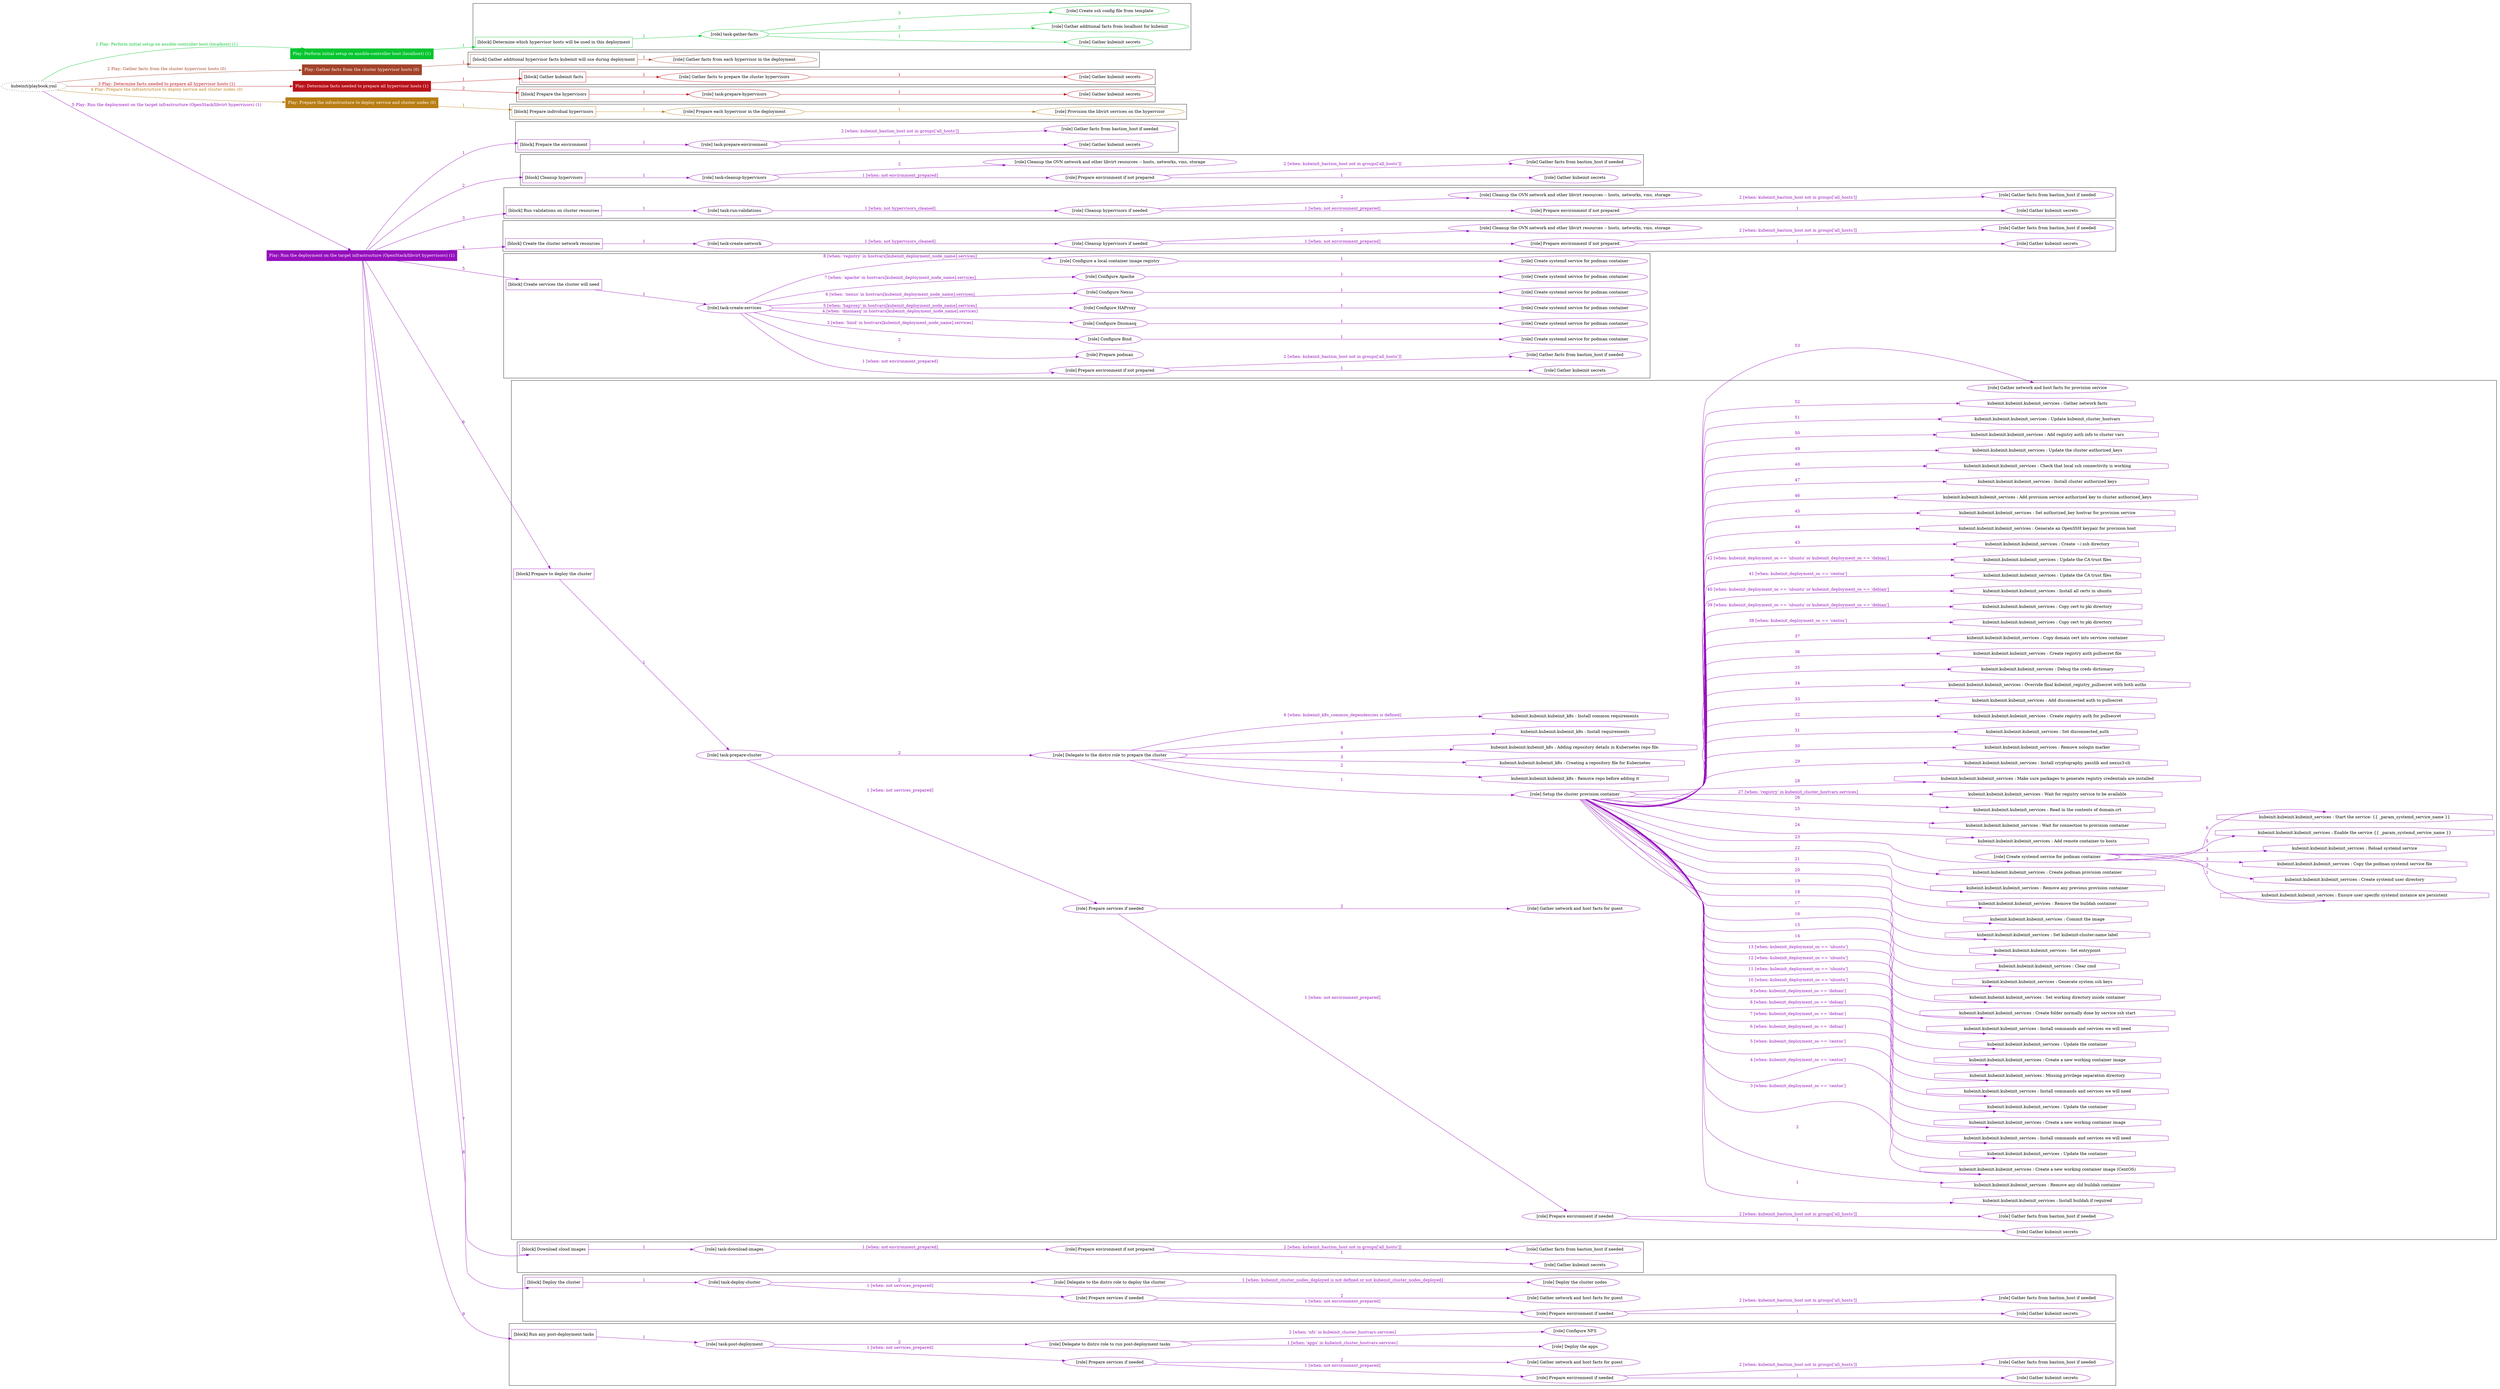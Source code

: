digraph {
	graph [concentrate=true ordering=in rankdir=LR ratio=fill]
	edge [esep=5 sep=10]
	"kubeinit/playbook.yml" [URL="/home/runner/work/kubeinit/kubeinit/kubeinit/playbook.yml" id=playbook_242dbc34 style=dotted]
	"kubeinit/playbook.yml" -> play_9caa55fa [label="1 Play: Perform initial setup on ansible-controller host (localhost) (1)" color="#07c530" fontcolor="#07c530" id=edge_play_9caa55fa labeltooltip="1 Play: Perform initial setup on ansible-controller host (localhost) (1)" tooltip="1 Play: Perform initial setup on ansible-controller host (localhost) (1)"]
	subgraph "Play: Perform initial setup on ansible-controller host (localhost) (1)" {
		play_9caa55fa [label="Play: Perform initial setup on ansible-controller host (localhost) (1)" URL="/home/runner/work/kubeinit/kubeinit/kubeinit/playbook.yml" color="#07c530" fontcolor="#ffffff" id=play_9caa55fa shape=box style=filled tooltip=localhost]
		play_9caa55fa -> block_7ede2f7f [label=1 color="#07c530" fontcolor="#07c530" id=edge_block_7ede2f7f labeltooltip=1 tooltip=1]
		subgraph cluster_block_7ede2f7f {
			block_7ede2f7f [label="[block] Determine which hypervisor hosts will be used in this deployment" URL="/home/runner/work/kubeinit/kubeinit/kubeinit/playbook.yml" color="#07c530" id=block_7ede2f7f labeltooltip="Determine which hypervisor hosts will be used in this deployment" shape=box tooltip="Determine which hypervisor hosts will be used in this deployment"]
			block_7ede2f7f -> role_9156752f [label="1 " color="#07c530" fontcolor="#07c530" id=edge_role_9156752f labeltooltip="1 " tooltip="1 "]
			subgraph "task-gather-facts" {
				role_9156752f [label="[role] task-gather-facts" URL="/home/runner/work/kubeinit/kubeinit/kubeinit/playbook.yml" color="#07c530" id=role_9156752f tooltip="task-gather-facts"]
				role_9156752f -> role_44395bee [label="1 " color="#07c530" fontcolor="#07c530" id=edge_role_44395bee labeltooltip="1 " tooltip="1 "]
				subgraph "Gather kubeinit secrets" {
					role_44395bee [label="[role] Gather kubeinit secrets" URL="/home/runner/.ansible/collections/ansible_collections/kubeinit/kubeinit/roles/kubeinit_prepare/tasks/build_hypervisors_group.yml" color="#07c530" id=role_44395bee tooltip="Gather kubeinit secrets"]
				}
				role_9156752f -> role_4a2c19af [label="2 " color="#07c530" fontcolor="#07c530" id=edge_role_4a2c19af labeltooltip="2 " tooltip="2 "]
				subgraph "Gather additional facts from localhost for kubeinit" {
					role_4a2c19af [label="[role] Gather additional facts from localhost for kubeinit" URL="/home/runner/.ansible/collections/ansible_collections/kubeinit/kubeinit/roles/kubeinit_prepare/tasks/build_hypervisors_group.yml" color="#07c530" id=role_4a2c19af tooltip="Gather additional facts from localhost for kubeinit"]
				}
				role_9156752f -> role_3a926d4d [label="3 " color="#07c530" fontcolor="#07c530" id=edge_role_3a926d4d labeltooltip="3 " tooltip="3 "]
				subgraph "Create ssh config file from template" {
					role_3a926d4d [label="[role] Create ssh config file from template" URL="/home/runner/.ansible/collections/ansible_collections/kubeinit/kubeinit/roles/kubeinit_prepare/tasks/build_hypervisors_group.yml" color="#07c530" id=role_3a926d4d tooltip="Create ssh config file from template"]
				}
			}
		}
	}
	"kubeinit/playbook.yml" -> play_79ca2ab5 [label="2 Play: Gather facts from the cluster hypervisor hosts (0)" color="#a34329" fontcolor="#a34329" id=edge_play_79ca2ab5 labeltooltip="2 Play: Gather facts from the cluster hypervisor hosts (0)" tooltip="2 Play: Gather facts from the cluster hypervisor hosts (0)"]
	subgraph "Play: Gather facts from the cluster hypervisor hosts (0)" {
		play_79ca2ab5 [label="Play: Gather facts from the cluster hypervisor hosts (0)" URL="/home/runner/work/kubeinit/kubeinit/kubeinit/playbook.yml" color="#a34329" fontcolor="#ffffff" id=play_79ca2ab5 shape=box style=filled tooltip="Play: Gather facts from the cluster hypervisor hosts (0)"]
		play_79ca2ab5 -> block_702a68db [label=1 color="#a34329" fontcolor="#a34329" id=edge_block_702a68db labeltooltip=1 tooltip=1]
		subgraph cluster_block_702a68db {
			block_702a68db [label="[block] Gather additional hypervisor facts kubeinit will use during deployment" URL="/home/runner/work/kubeinit/kubeinit/kubeinit/playbook.yml" color="#a34329" id=block_702a68db labeltooltip="Gather additional hypervisor facts kubeinit will use during deployment" shape=box tooltip="Gather additional hypervisor facts kubeinit will use during deployment"]
			block_702a68db -> role_9c8da36d [label="1 " color="#a34329" fontcolor="#a34329" id=edge_role_9c8da36d labeltooltip="1 " tooltip="1 "]
			subgraph "Gather facts from each hypervisor in the deployment" {
				role_9c8da36d [label="[role] Gather facts from each hypervisor in the deployment" URL="/home/runner/work/kubeinit/kubeinit/kubeinit/playbook.yml" color="#a34329" id=role_9c8da36d tooltip="Gather facts from each hypervisor in the deployment"]
			}
		}
	}
	"kubeinit/playbook.yml" -> play_1d1a804f [label="3 Play: Determine facts needed to prepare all hypervisor hosts (1)" color="#ba121b" fontcolor="#ba121b" id=edge_play_1d1a804f labeltooltip="3 Play: Determine facts needed to prepare all hypervisor hosts (1)" tooltip="3 Play: Determine facts needed to prepare all hypervisor hosts (1)"]
	subgraph "Play: Determine facts needed to prepare all hypervisor hosts (1)" {
		play_1d1a804f [label="Play: Determine facts needed to prepare all hypervisor hosts (1)" URL="/home/runner/work/kubeinit/kubeinit/kubeinit/playbook.yml" color="#ba121b" fontcolor="#ffffff" id=play_1d1a804f shape=box style=filled tooltip=localhost]
		play_1d1a804f -> block_837ee7f4 [label=1 color="#ba121b" fontcolor="#ba121b" id=edge_block_837ee7f4 labeltooltip=1 tooltip=1]
		subgraph cluster_block_837ee7f4 {
			block_837ee7f4 [label="[block] Gather kubeinit facts" URL="/home/runner/work/kubeinit/kubeinit/kubeinit/playbook.yml" color="#ba121b" id=block_837ee7f4 labeltooltip="Gather kubeinit facts" shape=box tooltip="Gather kubeinit facts"]
			block_837ee7f4 -> role_4647fbf6 [label="1 " color="#ba121b" fontcolor="#ba121b" id=edge_role_4647fbf6 labeltooltip="1 " tooltip="1 "]
			subgraph "Gather facts to prepare the cluster hypervisors" {
				role_4647fbf6 [label="[role] Gather facts to prepare the cluster hypervisors" URL="/home/runner/work/kubeinit/kubeinit/kubeinit/playbook.yml" color="#ba121b" id=role_4647fbf6 tooltip="Gather facts to prepare the cluster hypervisors"]
				role_4647fbf6 -> role_96d0ef9f [label="1 " color="#ba121b" fontcolor="#ba121b" id=edge_role_96d0ef9f labeltooltip="1 " tooltip="1 "]
				subgraph "Gather kubeinit secrets" {
					role_96d0ef9f [label="[role] Gather kubeinit secrets" URL="/home/runner/.ansible/collections/ansible_collections/kubeinit/kubeinit/roles/kubeinit_prepare/tasks/gather_kubeinit_facts.yml" color="#ba121b" id=role_96d0ef9f tooltip="Gather kubeinit secrets"]
				}
			}
		}
		play_1d1a804f -> block_9929cf7e [label=2 color="#ba121b" fontcolor="#ba121b" id=edge_block_9929cf7e labeltooltip=2 tooltip=2]
		subgraph cluster_block_9929cf7e {
			block_9929cf7e [label="[block] Prepare the hypervisors" URL="/home/runner/work/kubeinit/kubeinit/kubeinit/playbook.yml" color="#ba121b" id=block_9929cf7e labeltooltip="Prepare the hypervisors" shape=box tooltip="Prepare the hypervisors"]
			block_9929cf7e -> role_74bdfba3 [label="1 " color="#ba121b" fontcolor="#ba121b" id=edge_role_74bdfba3 labeltooltip="1 " tooltip="1 "]
			subgraph "task-prepare-hypervisors" {
				role_74bdfba3 [label="[role] task-prepare-hypervisors" URL="/home/runner/work/kubeinit/kubeinit/kubeinit/playbook.yml" color="#ba121b" id=role_74bdfba3 tooltip="task-prepare-hypervisors"]
				role_74bdfba3 -> role_7fda2c55 [label="1 " color="#ba121b" fontcolor="#ba121b" id=edge_role_7fda2c55 labeltooltip="1 " tooltip="1 "]
				subgraph "Gather kubeinit secrets" {
					role_7fda2c55 [label="[role] Gather kubeinit secrets" URL="/home/runner/.ansible/collections/ansible_collections/kubeinit/kubeinit/roles/kubeinit_prepare/tasks/gather_kubeinit_facts.yml" color="#ba121b" id=role_7fda2c55 tooltip="Gather kubeinit secrets"]
				}
			}
		}
	}
	"kubeinit/playbook.yml" -> play_d0b1f4da [label="4 Play: Prepare the infrastructure to deploy service and cluster nodes (0)" color="#b87d14" fontcolor="#b87d14" id=edge_play_d0b1f4da labeltooltip="4 Play: Prepare the infrastructure to deploy service and cluster nodes (0)" tooltip="4 Play: Prepare the infrastructure to deploy service and cluster nodes (0)"]
	subgraph "Play: Prepare the infrastructure to deploy service and cluster nodes (0)" {
		play_d0b1f4da [label="Play: Prepare the infrastructure to deploy service and cluster nodes (0)" URL="/home/runner/work/kubeinit/kubeinit/kubeinit/playbook.yml" color="#b87d14" fontcolor="#ffffff" id=play_d0b1f4da shape=box style=filled tooltip="Play: Prepare the infrastructure to deploy service and cluster nodes (0)"]
		play_d0b1f4da -> block_604fafa4 [label=1 color="#b87d14" fontcolor="#b87d14" id=edge_block_604fafa4 labeltooltip=1 tooltip=1]
		subgraph cluster_block_604fafa4 {
			block_604fafa4 [label="[block] Prepare individual hypervisors" URL="/home/runner/work/kubeinit/kubeinit/kubeinit/playbook.yml" color="#b87d14" id=block_604fafa4 labeltooltip="Prepare individual hypervisors" shape=box tooltip="Prepare individual hypervisors"]
			block_604fafa4 -> role_26d1d770 [label="1 " color="#b87d14" fontcolor="#b87d14" id=edge_role_26d1d770 labeltooltip="1 " tooltip="1 "]
			subgraph "Prepare each hypervisor in the deployment" {
				role_26d1d770 [label="[role] Prepare each hypervisor in the deployment" URL="/home/runner/work/kubeinit/kubeinit/kubeinit/playbook.yml" color="#b87d14" id=role_26d1d770 tooltip="Prepare each hypervisor in the deployment"]
				role_26d1d770 -> role_51aefc7b [label="1 " color="#b87d14" fontcolor="#b87d14" id=edge_role_51aefc7b labeltooltip="1 " tooltip="1 "]
				subgraph "Provision the libvirt services on the hypervisor" {
					role_51aefc7b [label="[role] Provision the libvirt services on the hypervisor" URL="/home/runner/.ansible/collections/ansible_collections/kubeinit/kubeinit/roles/kubeinit_prepare/tasks/prepare_hypervisor.yml" color="#b87d14" id=role_51aefc7b tooltip="Provision the libvirt services on the hypervisor"]
				}
			}
		}
	}
	"kubeinit/playbook.yml" -> play_dca9ca18 [label="5 Play: Run the deployment on the target infrastructure (OpenStack/libvirt hypervisors) (1)" color="#960fbd" fontcolor="#960fbd" id=edge_play_dca9ca18 labeltooltip="5 Play: Run the deployment on the target infrastructure (OpenStack/libvirt hypervisors) (1)" tooltip="5 Play: Run the deployment on the target infrastructure (OpenStack/libvirt hypervisors) (1)"]
	subgraph "Play: Run the deployment on the target infrastructure (OpenStack/libvirt hypervisors) (1)" {
		play_dca9ca18 [label="Play: Run the deployment on the target infrastructure (OpenStack/libvirt hypervisors) (1)" URL="/home/runner/work/kubeinit/kubeinit/kubeinit/playbook.yml" color="#960fbd" fontcolor="#ffffff" id=play_dca9ca18 shape=box style=filled tooltip=localhost]
		play_dca9ca18 -> block_76108c77 [label=1 color="#960fbd" fontcolor="#960fbd" id=edge_block_76108c77 labeltooltip=1 tooltip=1]
		subgraph cluster_block_76108c77 {
			block_76108c77 [label="[block] Prepare the environment" URL="/home/runner/work/kubeinit/kubeinit/kubeinit/playbook.yml" color="#960fbd" id=block_76108c77 labeltooltip="Prepare the environment" shape=box tooltip="Prepare the environment"]
			block_76108c77 -> role_9fca8cce [label="1 " color="#960fbd" fontcolor="#960fbd" id=edge_role_9fca8cce labeltooltip="1 " tooltip="1 "]
			subgraph "task-prepare-environment" {
				role_9fca8cce [label="[role] task-prepare-environment" URL="/home/runner/work/kubeinit/kubeinit/kubeinit/playbook.yml" color="#960fbd" id=role_9fca8cce tooltip="task-prepare-environment"]
				role_9fca8cce -> role_25a0ec09 [label="1 " color="#960fbd" fontcolor="#960fbd" id=edge_role_25a0ec09 labeltooltip="1 " tooltip="1 "]
				subgraph "Gather kubeinit secrets" {
					role_25a0ec09 [label="[role] Gather kubeinit secrets" URL="/home/runner/.ansible/collections/ansible_collections/kubeinit/kubeinit/roles/kubeinit_prepare/tasks/gather_kubeinit_facts.yml" color="#960fbd" id=role_25a0ec09 tooltip="Gather kubeinit secrets"]
				}
				role_9fca8cce -> role_326087f6 [label="2 [when: kubeinit_bastion_host not in groups['all_hosts']]" color="#960fbd" fontcolor="#960fbd" id=edge_role_326087f6 labeltooltip="2 [when: kubeinit_bastion_host not in groups['all_hosts']]" tooltip="2 [when: kubeinit_bastion_host not in groups['all_hosts']]"]
				subgraph "Gather facts from bastion_host if needed" {
					role_326087f6 [label="[role] Gather facts from bastion_host if needed" URL="/home/runner/.ansible/collections/ansible_collections/kubeinit/kubeinit/roles/kubeinit_prepare/tasks/main.yml" color="#960fbd" id=role_326087f6 tooltip="Gather facts from bastion_host if needed"]
				}
			}
		}
		play_dca9ca18 -> block_e681c052 [label=2 color="#960fbd" fontcolor="#960fbd" id=edge_block_e681c052 labeltooltip=2 tooltip=2]
		subgraph cluster_block_e681c052 {
			block_e681c052 [label="[block] Cleanup hypervisors" URL="/home/runner/work/kubeinit/kubeinit/kubeinit/playbook.yml" color="#960fbd" id=block_e681c052 labeltooltip="Cleanup hypervisors" shape=box tooltip="Cleanup hypervisors"]
			block_e681c052 -> role_ada7c8e3 [label="1 " color="#960fbd" fontcolor="#960fbd" id=edge_role_ada7c8e3 labeltooltip="1 " tooltip="1 "]
			subgraph "task-cleanup-hypervisors" {
				role_ada7c8e3 [label="[role] task-cleanup-hypervisors" URL="/home/runner/work/kubeinit/kubeinit/kubeinit/playbook.yml" color="#960fbd" id=role_ada7c8e3 tooltip="task-cleanup-hypervisors"]
				role_ada7c8e3 -> role_34c0cb4e [label="1 [when: not environment_prepared]" color="#960fbd" fontcolor="#960fbd" id=edge_role_34c0cb4e labeltooltip="1 [when: not environment_prepared]" tooltip="1 [when: not environment_prepared]"]
				subgraph "Prepare environment if not prepared" {
					role_34c0cb4e [label="[role] Prepare environment if not prepared" URL="/home/runner/.ansible/collections/ansible_collections/kubeinit/kubeinit/roles/kubeinit_libvirt/tasks/cleanup_hypervisors.yml" color="#960fbd" id=role_34c0cb4e tooltip="Prepare environment if not prepared"]
					role_34c0cb4e -> role_c714e86c [label="1 " color="#960fbd" fontcolor="#960fbd" id=edge_role_c714e86c labeltooltip="1 " tooltip="1 "]
					subgraph "Gather kubeinit secrets" {
						role_c714e86c [label="[role] Gather kubeinit secrets" URL="/home/runner/.ansible/collections/ansible_collections/kubeinit/kubeinit/roles/kubeinit_prepare/tasks/gather_kubeinit_facts.yml" color="#960fbd" id=role_c714e86c tooltip="Gather kubeinit secrets"]
					}
					role_34c0cb4e -> role_b69f247f [label="2 [when: kubeinit_bastion_host not in groups['all_hosts']]" color="#960fbd" fontcolor="#960fbd" id=edge_role_b69f247f labeltooltip="2 [when: kubeinit_bastion_host not in groups['all_hosts']]" tooltip="2 [when: kubeinit_bastion_host not in groups['all_hosts']]"]
					subgraph "Gather facts from bastion_host if needed" {
						role_b69f247f [label="[role] Gather facts from bastion_host if needed" URL="/home/runner/.ansible/collections/ansible_collections/kubeinit/kubeinit/roles/kubeinit_prepare/tasks/main.yml" color="#960fbd" id=role_b69f247f tooltip="Gather facts from bastion_host if needed"]
					}
				}
				role_ada7c8e3 -> role_cde46407 [label="2 " color="#960fbd" fontcolor="#960fbd" id=edge_role_cde46407 labeltooltip="2 " tooltip="2 "]
				subgraph "Cleanup the OVN network and other libvirt resources -- hosts, networks, vms, storage" {
					role_cde46407 [label="[role] Cleanup the OVN network and other libvirt resources -- hosts, networks, vms, storage" URL="/home/runner/.ansible/collections/ansible_collections/kubeinit/kubeinit/roles/kubeinit_libvirt/tasks/cleanup_hypervisors.yml" color="#960fbd" id=role_cde46407 tooltip="Cleanup the OVN network and other libvirt resources -- hosts, networks, vms, storage"]
				}
			}
		}
		play_dca9ca18 -> block_b27e0756 [label=3 color="#960fbd" fontcolor="#960fbd" id=edge_block_b27e0756 labeltooltip=3 tooltip=3]
		subgraph cluster_block_b27e0756 {
			block_b27e0756 [label="[block] Run validations on cluster resources" URL="/home/runner/work/kubeinit/kubeinit/kubeinit/playbook.yml" color="#960fbd" id=block_b27e0756 labeltooltip="Run validations on cluster resources" shape=box tooltip="Run validations on cluster resources"]
			block_b27e0756 -> role_782d215b [label="1 " color="#960fbd" fontcolor="#960fbd" id=edge_role_782d215b labeltooltip="1 " tooltip="1 "]
			subgraph "task-run-validations" {
				role_782d215b [label="[role] task-run-validations" URL="/home/runner/work/kubeinit/kubeinit/kubeinit/playbook.yml" color="#960fbd" id=role_782d215b tooltip="task-run-validations"]
				role_782d215b -> role_e32951e5 [label="1 [when: not hypervisors_cleaned]" color="#960fbd" fontcolor="#960fbd" id=edge_role_e32951e5 labeltooltip="1 [when: not hypervisors_cleaned]" tooltip="1 [when: not hypervisors_cleaned]"]
				subgraph "Cleanup hypervisors if needed" {
					role_e32951e5 [label="[role] Cleanup hypervisors if needed" URL="/home/runner/.ansible/collections/ansible_collections/kubeinit/kubeinit/roles/kubeinit_validations/tasks/main.yml" color="#960fbd" id=role_e32951e5 tooltip="Cleanup hypervisors if needed"]
					role_e32951e5 -> role_497dbf80 [label="1 [when: not environment_prepared]" color="#960fbd" fontcolor="#960fbd" id=edge_role_497dbf80 labeltooltip="1 [when: not environment_prepared]" tooltip="1 [when: not environment_prepared]"]
					subgraph "Prepare environment if not prepared" {
						role_497dbf80 [label="[role] Prepare environment if not prepared" URL="/home/runner/.ansible/collections/ansible_collections/kubeinit/kubeinit/roles/kubeinit_libvirt/tasks/cleanup_hypervisors.yml" color="#960fbd" id=role_497dbf80 tooltip="Prepare environment if not prepared"]
						role_497dbf80 -> role_ddc55e54 [label="1 " color="#960fbd" fontcolor="#960fbd" id=edge_role_ddc55e54 labeltooltip="1 " tooltip="1 "]
						subgraph "Gather kubeinit secrets" {
							role_ddc55e54 [label="[role] Gather kubeinit secrets" URL="/home/runner/.ansible/collections/ansible_collections/kubeinit/kubeinit/roles/kubeinit_prepare/tasks/gather_kubeinit_facts.yml" color="#960fbd" id=role_ddc55e54 tooltip="Gather kubeinit secrets"]
						}
						role_497dbf80 -> role_349abec3 [label="2 [when: kubeinit_bastion_host not in groups['all_hosts']]" color="#960fbd" fontcolor="#960fbd" id=edge_role_349abec3 labeltooltip="2 [when: kubeinit_bastion_host not in groups['all_hosts']]" tooltip="2 [when: kubeinit_bastion_host not in groups['all_hosts']]"]
						subgraph "Gather facts from bastion_host if needed" {
							role_349abec3 [label="[role] Gather facts from bastion_host if needed" URL="/home/runner/.ansible/collections/ansible_collections/kubeinit/kubeinit/roles/kubeinit_prepare/tasks/main.yml" color="#960fbd" id=role_349abec3 tooltip="Gather facts from bastion_host if needed"]
						}
					}
					role_e32951e5 -> role_cdfa7bfb [label="2 " color="#960fbd" fontcolor="#960fbd" id=edge_role_cdfa7bfb labeltooltip="2 " tooltip="2 "]
					subgraph "Cleanup the OVN network and other libvirt resources -- hosts, networks, vms, storage" {
						role_cdfa7bfb [label="[role] Cleanup the OVN network and other libvirt resources -- hosts, networks, vms, storage" URL="/home/runner/.ansible/collections/ansible_collections/kubeinit/kubeinit/roles/kubeinit_libvirt/tasks/cleanup_hypervisors.yml" color="#960fbd" id=role_cdfa7bfb tooltip="Cleanup the OVN network and other libvirt resources -- hosts, networks, vms, storage"]
					}
				}
			}
		}
		play_dca9ca18 -> block_52c73cf2 [label=4 color="#960fbd" fontcolor="#960fbd" id=edge_block_52c73cf2 labeltooltip=4 tooltip=4]
		subgraph cluster_block_52c73cf2 {
			block_52c73cf2 [label="[block] Create the cluster network resources" URL="/home/runner/work/kubeinit/kubeinit/kubeinit/playbook.yml" color="#960fbd" id=block_52c73cf2 labeltooltip="Create the cluster network resources" shape=box tooltip="Create the cluster network resources"]
			block_52c73cf2 -> role_a24068d5 [label="1 " color="#960fbd" fontcolor="#960fbd" id=edge_role_a24068d5 labeltooltip="1 " tooltip="1 "]
			subgraph "task-create-network" {
				role_a24068d5 [label="[role] task-create-network" URL="/home/runner/work/kubeinit/kubeinit/kubeinit/playbook.yml" color="#960fbd" id=role_a24068d5 tooltip="task-create-network"]
				role_a24068d5 -> role_c9ab9ddf [label="1 [when: not hypervisors_cleaned]" color="#960fbd" fontcolor="#960fbd" id=edge_role_c9ab9ddf labeltooltip="1 [when: not hypervisors_cleaned]" tooltip="1 [when: not hypervisors_cleaned]"]
				subgraph "Cleanup hypervisors if needed" {
					role_c9ab9ddf [label="[role] Cleanup hypervisors if needed" URL="/home/runner/.ansible/collections/ansible_collections/kubeinit/kubeinit/roles/kubeinit_libvirt/tasks/create_network.yml" color="#960fbd" id=role_c9ab9ddf tooltip="Cleanup hypervisors if needed"]
					role_c9ab9ddf -> role_e4f494fc [label="1 [when: not environment_prepared]" color="#960fbd" fontcolor="#960fbd" id=edge_role_e4f494fc labeltooltip="1 [when: not environment_prepared]" tooltip="1 [when: not environment_prepared]"]
					subgraph "Prepare environment if not prepared" {
						role_e4f494fc [label="[role] Prepare environment if not prepared" URL="/home/runner/.ansible/collections/ansible_collections/kubeinit/kubeinit/roles/kubeinit_libvirt/tasks/cleanup_hypervisors.yml" color="#960fbd" id=role_e4f494fc tooltip="Prepare environment if not prepared"]
						role_e4f494fc -> role_42df207e [label="1 " color="#960fbd" fontcolor="#960fbd" id=edge_role_42df207e labeltooltip="1 " tooltip="1 "]
						subgraph "Gather kubeinit secrets" {
							role_42df207e [label="[role] Gather kubeinit secrets" URL="/home/runner/.ansible/collections/ansible_collections/kubeinit/kubeinit/roles/kubeinit_prepare/tasks/gather_kubeinit_facts.yml" color="#960fbd" id=role_42df207e tooltip="Gather kubeinit secrets"]
						}
						role_e4f494fc -> role_13addcab [label="2 [when: kubeinit_bastion_host not in groups['all_hosts']]" color="#960fbd" fontcolor="#960fbd" id=edge_role_13addcab labeltooltip="2 [when: kubeinit_bastion_host not in groups['all_hosts']]" tooltip="2 [when: kubeinit_bastion_host not in groups['all_hosts']]"]
						subgraph "Gather facts from bastion_host if needed" {
							role_13addcab [label="[role] Gather facts from bastion_host if needed" URL="/home/runner/.ansible/collections/ansible_collections/kubeinit/kubeinit/roles/kubeinit_prepare/tasks/main.yml" color="#960fbd" id=role_13addcab tooltip="Gather facts from bastion_host if needed"]
						}
					}
					role_c9ab9ddf -> role_b6fc15c6 [label="2 " color="#960fbd" fontcolor="#960fbd" id=edge_role_b6fc15c6 labeltooltip="2 " tooltip="2 "]
					subgraph "Cleanup the OVN network and other libvirt resources -- hosts, networks, vms, storage" {
						role_b6fc15c6 [label="[role] Cleanup the OVN network and other libvirt resources -- hosts, networks, vms, storage" URL="/home/runner/.ansible/collections/ansible_collections/kubeinit/kubeinit/roles/kubeinit_libvirt/tasks/cleanup_hypervisors.yml" color="#960fbd" id=role_b6fc15c6 tooltip="Cleanup the OVN network and other libvirt resources -- hosts, networks, vms, storage"]
					}
				}
			}
		}
		play_dca9ca18 -> block_0f68b4d5 [label=5 color="#960fbd" fontcolor="#960fbd" id=edge_block_0f68b4d5 labeltooltip=5 tooltip=5]
		subgraph cluster_block_0f68b4d5 {
			block_0f68b4d5 [label="[block] Create services the cluster will need" URL="/home/runner/work/kubeinit/kubeinit/kubeinit/playbook.yml" color="#960fbd" id=block_0f68b4d5 labeltooltip="Create services the cluster will need" shape=box tooltip="Create services the cluster will need"]
			block_0f68b4d5 -> role_daf8e434 [label="1 " color="#960fbd" fontcolor="#960fbd" id=edge_role_daf8e434 labeltooltip="1 " tooltip="1 "]
			subgraph "task-create-services" {
				role_daf8e434 [label="[role] task-create-services" URL="/home/runner/work/kubeinit/kubeinit/kubeinit/playbook.yml" color="#960fbd" id=role_daf8e434 tooltip="task-create-services"]
				role_daf8e434 -> role_31a96f39 [label="1 [when: not environment_prepared]" color="#960fbd" fontcolor="#960fbd" id=edge_role_31a96f39 labeltooltip="1 [when: not environment_prepared]" tooltip="1 [when: not environment_prepared]"]
				subgraph "Prepare environment if not prepared" {
					role_31a96f39 [label="[role] Prepare environment if not prepared" URL="/home/runner/.ansible/collections/ansible_collections/kubeinit/kubeinit/roles/kubeinit_services/tasks/main.yml" color="#960fbd" id=role_31a96f39 tooltip="Prepare environment if not prepared"]
					role_31a96f39 -> role_5034a678 [label="1 " color="#960fbd" fontcolor="#960fbd" id=edge_role_5034a678 labeltooltip="1 " tooltip="1 "]
					subgraph "Gather kubeinit secrets" {
						role_5034a678 [label="[role] Gather kubeinit secrets" URL="/home/runner/.ansible/collections/ansible_collections/kubeinit/kubeinit/roles/kubeinit_prepare/tasks/gather_kubeinit_facts.yml" color="#960fbd" id=role_5034a678 tooltip="Gather kubeinit secrets"]
					}
					role_31a96f39 -> role_bbfe3f9f [label="2 [when: kubeinit_bastion_host not in groups['all_hosts']]" color="#960fbd" fontcolor="#960fbd" id=edge_role_bbfe3f9f labeltooltip="2 [when: kubeinit_bastion_host not in groups['all_hosts']]" tooltip="2 [when: kubeinit_bastion_host not in groups['all_hosts']]"]
					subgraph "Gather facts from bastion_host if needed" {
						role_bbfe3f9f [label="[role] Gather facts from bastion_host if needed" URL="/home/runner/.ansible/collections/ansible_collections/kubeinit/kubeinit/roles/kubeinit_prepare/tasks/main.yml" color="#960fbd" id=role_bbfe3f9f tooltip="Gather facts from bastion_host if needed"]
					}
				}
				role_daf8e434 -> role_6b47f557 [label="2 " color="#960fbd" fontcolor="#960fbd" id=edge_role_6b47f557 labeltooltip="2 " tooltip="2 "]
				subgraph "Prepare podman" {
					role_6b47f557 [label="[role] Prepare podman" URL="/home/runner/.ansible/collections/ansible_collections/kubeinit/kubeinit/roles/kubeinit_services/tasks/00_create_service_pod.yml" color="#960fbd" id=role_6b47f557 tooltip="Prepare podman"]
				}
				role_daf8e434 -> role_5e9a8b73 [label="3 [when: 'bind' in hostvars[kubeinit_deployment_node_name].services]" color="#960fbd" fontcolor="#960fbd" id=edge_role_5e9a8b73 labeltooltip="3 [when: 'bind' in hostvars[kubeinit_deployment_node_name].services]" tooltip="3 [when: 'bind' in hostvars[kubeinit_deployment_node_name].services]"]
				subgraph "Configure Bind" {
					role_5e9a8b73 [label="[role] Configure Bind" URL="/home/runner/.ansible/collections/ansible_collections/kubeinit/kubeinit/roles/kubeinit_services/tasks/start_services_containers.yml" color="#960fbd" id=role_5e9a8b73 tooltip="Configure Bind"]
					role_5e9a8b73 -> role_16745fe0 [label="1 " color="#960fbd" fontcolor="#960fbd" id=edge_role_16745fe0 labeltooltip="1 " tooltip="1 "]
					subgraph "Create systemd service for podman container" {
						role_16745fe0 [label="[role] Create systemd service for podman container" URL="/home/runner/.ansible/collections/ansible_collections/kubeinit/kubeinit/roles/kubeinit_bind/tasks/main.yml" color="#960fbd" id=role_16745fe0 tooltip="Create systemd service for podman container"]
					}
				}
				role_daf8e434 -> role_a4af4c66 [label="4 [when: 'dnsmasq' in hostvars[kubeinit_deployment_node_name].services]" color="#960fbd" fontcolor="#960fbd" id=edge_role_a4af4c66 labeltooltip="4 [when: 'dnsmasq' in hostvars[kubeinit_deployment_node_name].services]" tooltip="4 [when: 'dnsmasq' in hostvars[kubeinit_deployment_node_name].services]"]
				subgraph "Configure Dnsmasq" {
					role_a4af4c66 [label="[role] Configure Dnsmasq" URL="/home/runner/.ansible/collections/ansible_collections/kubeinit/kubeinit/roles/kubeinit_services/tasks/start_services_containers.yml" color="#960fbd" id=role_a4af4c66 tooltip="Configure Dnsmasq"]
					role_a4af4c66 -> role_c5ce9281 [label="1 " color="#960fbd" fontcolor="#960fbd" id=edge_role_c5ce9281 labeltooltip="1 " tooltip="1 "]
					subgraph "Create systemd service for podman container" {
						role_c5ce9281 [label="[role] Create systemd service for podman container" URL="/home/runner/.ansible/collections/ansible_collections/kubeinit/kubeinit/roles/kubeinit_dnsmasq/tasks/main.yml" color="#960fbd" id=role_c5ce9281 tooltip="Create systemd service for podman container"]
					}
				}
				role_daf8e434 -> role_56c7913c [label="5 [when: 'haproxy' in hostvars[kubeinit_deployment_node_name].services]" color="#960fbd" fontcolor="#960fbd" id=edge_role_56c7913c labeltooltip="5 [when: 'haproxy' in hostvars[kubeinit_deployment_node_name].services]" tooltip="5 [when: 'haproxy' in hostvars[kubeinit_deployment_node_name].services]"]
				subgraph "Configure HAProxy" {
					role_56c7913c [label="[role] Configure HAProxy" URL="/home/runner/.ansible/collections/ansible_collections/kubeinit/kubeinit/roles/kubeinit_services/tasks/start_services_containers.yml" color="#960fbd" id=role_56c7913c tooltip="Configure HAProxy"]
					role_56c7913c -> role_15027ef7 [label="1 " color="#960fbd" fontcolor="#960fbd" id=edge_role_15027ef7 labeltooltip="1 " tooltip="1 "]
					subgraph "Create systemd service for podman container" {
						role_15027ef7 [label="[role] Create systemd service for podman container" URL="/home/runner/.ansible/collections/ansible_collections/kubeinit/kubeinit/roles/kubeinit_haproxy/tasks/main.yml" color="#960fbd" id=role_15027ef7 tooltip="Create systemd service for podman container"]
					}
				}
				role_daf8e434 -> role_9525cf9c [label="6 [when: 'nexus' in hostvars[kubeinit_deployment_node_name].services]" color="#960fbd" fontcolor="#960fbd" id=edge_role_9525cf9c labeltooltip="6 [when: 'nexus' in hostvars[kubeinit_deployment_node_name].services]" tooltip="6 [when: 'nexus' in hostvars[kubeinit_deployment_node_name].services]"]
				subgraph "Configure Nexus" {
					role_9525cf9c [label="[role] Configure Nexus" URL="/home/runner/.ansible/collections/ansible_collections/kubeinit/kubeinit/roles/kubeinit_services/tasks/start_services_containers.yml" color="#960fbd" id=role_9525cf9c tooltip="Configure Nexus"]
					role_9525cf9c -> role_cd2654ae [label="1 " color="#960fbd" fontcolor="#960fbd" id=edge_role_cd2654ae labeltooltip="1 " tooltip="1 "]
					subgraph "Create systemd service for podman container" {
						role_cd2654ae [label="[role] Create systemd service for podman container" URL="/home/runner/.ansible/collections/ansible_collections/kubeinit/kubeinit/roles/kubeinit_nexus/tasks/main.yml" color="#960fbd" id=role_cd2654ae tooltip="Create systemd service for podman container"]
					}
				}
				role_daf8e434 -> role_580635f5 [label="7 [when: 'apache' in hostvars[kubeinit_deployment_node_name].services]" color="#960fbd" fontcolor="#960fbd" id=edge_role_580635f5 labeltooltip="7 [when: 'apache' in hostvars[kubeinit_deployment_node_name].services]" tooltip="7 [when: 'apache' in hostvars[kubeinit_deployment_node_name].services]"]
				subgraph "Configure Apache" {
					role_580635f5 [label="[role] Configure Apache" URL="/home/runner/.ansible/collections/ansible_collections/kubeinit/kubeinit/roles/kubeinit_services/tasks/start_services_containers.yml" color="#960fbd" id=role_580635f5 tooltip="Configure Apache"]
					role_580635f5 -> role_7f2b2e41 [label="1 " color="#960fbd" fontcolor="#960fbd" id=edge_role_7f2b2e41 labeltooltip="1 " tooltip="1 "]
					subgraph "Create systemd service for podman container" {
						role_7f2b2e41 [label="[role] Create systemd service for podman container" URL="/home/runner/.ansible/collections/ansible_collections/kubeinit/kubeinit/roles/kubeinit_apache/tasks/main.yml" color="#960fbd" id=role_7f2b2e41 tooltip="Create systemd service for podman container"]
					}
				}
				role_daf8e434 -> role_3d4d562d [label="8 [when: 'registry' in hostvars[kubeinit_deployment_node_name].services]" color="#960fbd" fontcolor="#960fbd" id=edge_role_3d4d562d labeltooltip="8 [when: 'registry' in hostvars[kubeinit_deployment_node_name].services]" tooltip="8 [when: 'registry' in hostvars[kubeinit_deployment_node_name].services]"]
				subgraph "Configure a local container image registry" {
					role_3d4d562d [label="[role] Configure a local container image registry" URL="/home/runner/.ansible/collections/ansible_collections/kubeinit/kubeinit/roles/kubeinit_services/tasks/start_services_containers.yml" color="#960fbd" id=role_3d4d562d tooltip="Configure a local container image registry"]
					role_3d4d562d -> role_2c0c442c [label="1 " color="#960fbd" fontcolor="#960fbd" id=edge_role_2c0c442c labeltooltip="1 " tooltip="1 "]
					subgraph "Create systemd service for podman container" {
						role_2c0c442c [label="[role] Create systemd service for podman container" URL="/home/runner/.ansible/collections/ansible_collections/kubeinit/kubeinit/roles/kubeinit_registry/tasks/main.yml" color="#960fbd" id=role_2c0c442c tooltip="Create systemd service for podman container"]
					}
				}
			}
		}
		play_dca9ca18 -> block_cf289db9 [label=6 color="#960fbd" fontcolor="#960fbd" id=edge_block_cf289db9 labeltooltip=6 tooltip=6]
		subgraph cluster_block_cf289db9 {
			block_cf289db9 [label="[block] Prepare to deploy the cluster" URL="/home/runner/work/kubeinit/kubeinit/kubeinit/playbook.yml" color="#960fbd" id=block_cf289db9 labeltooltip="Prepare to deploy the cluster" shape=box tooltip="Prepare to deploy the cluster"]
			block_cf289db9 -> role_a1d92387 [label="1 " color="#960fbd" fontcolor="#960fbd" id=edge_role_a1d92387 labeltooltip="1 " tooltip="1 "]
			subgraph "task-prepare-cluster" {
				role_a1d92387 [label="[role] task-prepare-cluster" URL="/home/runner/work/kubeinit/kubeinit/kubeinit/playbook.yml" color="#960fbd" id=role_a1d92387 tooltip="task-prepare-cluster"]
				role_a1d92387 -> role_2c202c93 [label="1 [when: not services_prepared]" color="#960fbd" fontcolor="#960fbd" id=edge_role_2c202c93 labeltooltip="1 [when: not services_prepared]" tooltip="1 [when: not services_prepared]"]
				subgraph "Prepare services if needed" {
					role_2c202c93 [label="[role] Prepare services if needed" URL="/home/runner/.ansible/collections/ansible_collections/kubeinit/kubeinit/roles/kubeinit_prepare/tasks/prepare_cluster.yml" color="#960fbd" id=role_2c202c93 tooltip="Prepare services if needed"]
					role_2c202c93 -> role_a1724fb8 [label="1 [when: not environment_prepared]" color="#960fbd" fontcolor="#960fbd" id=edge_role_a1724fb8 labeltooltip="1 [when: not environment_prepared]" tooltip="1 [when: not environment_prepared]"]
					subgraph "Prepare environment if needed" {
						role_a1724fb8 [label="[role] Prepare environment if needed" URL="/home/runner/.ansible/collections/ansible_collections/kubeinit/kubeinit/roles/kubeinit_services/tasks/prepare_services.yml" color="#960fbd" id=role_a1724fb8 tooltip="Prepare environment if needed"]
						role_a1724fb8 -> role_af1f974b [label="1 " color="#960fbd" fontcolor="#960fbd" id=edge_role_af1f974b labeltooltip="1 " tooltip="1 "]
						subgraph "Gather kubeinit secrets" {
							role_af1f974b [label="[role] Gather kubeinit secrets" URL="/home/runner/.ansible/collections/ansible_collections/kubeinit/kubeinit/roles/kubeinit_prepare/tasks/gather_kubeinit_facts.yml" color="#960fbd" id=role_af1f974b tooltip="Gather kubeinit secrets"]
						}
						role_a1724fb8 -> role_9e46afc9 [label="2 [when: kubeinit_bastion_host not in groups['all_hosts']]" color="#960fbd" fontcolor="#960fbd" id=edge_role_9e46afc9 labeltooltip="2 [when: kubeinit_bastion_host not in groups['all_hosts']]" tooltip="2 [when: kubeinit_bastion_host not in groups['all_hosts']]"]
						subgraph "Gather facts from bastion_host if needed" {
							role_9e46afc9 [label="[role] Gather facts from bastion_host if needed" URL="/home/runner/.ansible/collections/ansible_collections/kubeinit/kubeinit/roles/kubeinit_prepare/tasks/main.yml" color="#960fbd" id=role_9e46afc9 tooltip="Gather facts from bastion_host if needed"]
						}
					}
					role_2c202c93 -> role_b94e8f1f [label="2 " color="#960fbd" fontcolor="#960fbd" id=edge_role_b94e8f1f labeltooltip="2 " tooltip="2 "]
					subgraph "Gather network and host facts for guest" {
						role_b94e8f1f [label="[role] Gather network and host facts for guest" URL="/home/runner/.ansible/collections/ansible_collections/kubeinit/kubeinit/roles/kubeinit_services/tasks/prepare_services.yml" color="#960fbd" id=role_b94e8f1f tooltip="Gather network and host facts for guest"]
					}
				}
				role_a1d92387 -> role_d733c46b [label="2 " color="#960fbd" fontcolor="#960fbd" id=edge_role_d733c46b labeltooltip="2 " tooltip="2 "]
				subgraph "Delegate to the distro role to prepare the cluster" {
					role_d733c46b [label="[role] Delegate to the distro role to prepare the cluster" URL="/home/runner/.ansible/collections/ansible_collections/kubeinit/kubeinit/roles/kubeinit_prepare/tasks/prepare_cluster.yml" color="#960fbd" id=role_d733c46b tooltip="Delegate to the distro role to prepare the cluster"]
					role_d733c46b -> role_5b9080b6 [label="1 " color="#960fbd" fontcolor="#960fbd" id=edge_role_5b9080b6 labeltooltip="1 " tooltip="1 "]
					subgraph "Setup the cluster provision container" {
						role_5b9080b6 [label="[role] Setup the cluster provision container" URL="/home/runner/.ansible/collections/ansible_collections/kubeinit/kubeinit/roles/kubeinit_k8s/tasks/prepare_cluster.yml" color="#960fbd" id=role_5b9080b6 tooltip="Setup the cluster provision container"]
						task_caf7148d [label="kubeinit.kubeinit.kubeinit_services : Install buildah if required" URL="/home/runner/.ansible/collections/ansible_collections/kubeinit/kubeinit/roles/kubeinit_services/tasks/create_provision_container.yml" color="#960fbd" id=task_caf7148d shape=octagon tooltip="kubeinit.kubeinit.kubeinit_services : Install buildah if required"]
						role_5b9080b6 -> task_caf7148d [label="1 " color="#960fbd" fontcolor="#960fbd" id=edge_task_caf7148d labeltooltip="1 " tooltip="1 "]
						task_75f22fd0 [label="kubeinit.kubeinit.kubeinit_services : Remove any old buildah container" URL="/home/runner/.ansible/collections/ansible_collections/kubeinit/kubeinit/roles/kubeinit_services/tasks/create_provision_container.yml" color="#960fbd" id=task_75f22fd0 shape=octagon tooltip="kubeinit.kubeinit.kubeinit_services : Remove any old buildah container"]
						role_5b9080b6 -> task_75f22fd0 [label="2 " color="#960fbd" fontcolor="#960fbd" id=edge_task_75f22fd0 labeltooltip="2 " tooltip="2 "]
						task_9a7b2be3 [label="kubeinit.kubeinit.kubeinit_services : Create a new working container image (CentOS)" URL="/home/runner/.ansible/collections/ansible_collections/kubeinit/kubeinit/roles/kubeinit_services/tasks/create_provision_container.yml" color="#960fbd" id=task_9a7b2be3 shape=octagon tooltip="kubeinit.kubeinit.kubeinit_services : Create a new working container image (CentOS)"]
						role_5b9080b6 -> task_9a7b2be3 [label="3 [when: kubeinit_deployment_os == 'centos']" color="#960fbd" fontcolor="#960fbd" id=edge_task_9a7b2be3 labeltooltip="3 [when: kubeinit_deployment_os == 'centos']" tooltip="3 [when: kubeinit_deployment_os == 'centos']"]
						task_a6afbbf8 [label="kubeinit.kubeinit.kubeinit_services : Update the container" URL="/home/runner/.ansible/collections/ansible_collections/kubeinit/kubeinit/roles/kubeinit_services/tasks/create_provision_container.yml" color="#960fbd" id=task_a6afbbf8 shape=octagon tooltip="kubeinit.kubeinit.kubeinit_services : Update the container"]
						role_5b9080b6 -> task_a6afbbf8 [label="4 [when: kubeinit_deployment_os == 'centos']" color="#960fbd" fontcolor="#960fbd" id=edge_task_a6afbbf8 labeltooltip="4 [when: kubeinit_deployment_os == 'centos']" tooltip="4 [when: kubeinit_deployment_os == 'centos']"]
						task_12228ac2 [label="kubeinit.kubeinit.kubeinit_services : Install commands and services we will need" URL="/home/runner/.ansible/collections/ansible_collections/kubeinit/kubeinit/roles/kubeinit_services/tasks/create_provision_container.yml" color="#960fbd" id=task_12228ac2 shape=octagon tooltip="kubeinit.kubeinit.kubeinit_services : Install commands and services we will need"]
						role_5b9080b6 -> task_12228ac2 [label="5 [when: kubeinit_deployment_os == 'centos']" color="#960fbd" fontcolor="#960fbd" id=edge_task_12228ac2 labeltooltip="5 [when: kubeinit_deployment_os == 'centos']" tooltip="5 [when: kubeinit_deployment_os == 'centos']"]
						task_0814205d [label="kubeinit.kubeinit.kubeinit_services : Create a new working container image" URL="/home/runner/.ansible/collections/ansible_collections/kubeinit/kubeinit/roles/kubeinit_services/tasks/create_provision_container.yml" color="#960fbd" id=task_0814205d shape=octagon tooltip="kubeinit.kubeinit.kubeinit_services : Create a new working container image"]
						role_5b9080b6 -> task_0814205d [label="6 [when: kubeinit_deployment_os == 'debian']" color="#960fbd" fontcolor="#960fbd" id=edge_task_0814205d labeltooltip="6 [when: kubeinit_deployment_os == 'debian']" tooltip="6 [when: kubeinit_deployment_os == 'debian']"]
						task_d4e067ac [label="kubeinit.kubeinit.kubeinit_services : Update the container" URL="/home/runner/.ansible/collections/ansible_collections/kubeinit/kubeinit/roles/kubeinit_services/tasks/create_provision_container.yml" color="#960fbd" id=task_d4e067ac shape=octagon tooltip="kubeinit.kubeinit.kubeinit_services : Update the container"]
						role_5b9080b6 -> task_d4e067ac [label="7 [when: kubeinit_deployment_os == 'debian']" color="#960fbd" fontcolor="#960fbd" id=edge_task_d4e067ac labeltooltip="7 [when: kubeinit_deployment_os == 'debian']" tooltip="7 [when: kubeinit_deployment_os == 'debian']"]
						task_7a382d01 [label="kubeinit.kubeinit.kubeinit_services : Install commands and services we will need" URL="/home/runner/.ansible/collections/ansible_collections/kubeinit/kubeinit/roles/kubeinit_services/tasks/create_provision_container.yml" color="#960fbd" id=task_7a382d01 shape=octagon tooltip="kubeinit.kubeinit.kubeinit_services : Install commands and services we will need"]
						role_5b9080b6 -> task_7a382d01 [label="8 [when: kubeinit_deployment_os == 'debian']" color="#960fbd" fontcolor="#960fbd" id=edge_task_7a382d01 labeltooltip="8 [when: kubeinit_deployment_os == 'debian']" tooltip="8 [when: kubeinit_deployment_os == 'debian']"]
						task_b202cb70 [label="kubeinit.kubeinit.kubeinit_services : Missing privilege separation directory" URL="/home/runner/.ansible/collections/ansible_collections/kubeinit/kubeinit/roles/kubeinit_services/tasks/create_provision_container.yml" color="#960fbd" id=task_b202cb70 shape=octagon tooltip="kubeinit.kubeinit.kubeinit_services : Missing privilege separation directory"]
						role_5b9080b6 -> task_b202cb70 [label="9 [when: kubeinit_deployment_os == 'debian']" color="#960fbd" fontcolor="#960fbd" id=edge_task_b202cb70 labeltooltip="9 [when: kubeinit_deployment_os == 'debian']" tooltip="9 [when: kubeinit_deployment_os == 'debian']"]
						task_ce41a326 [label="kubeinit.kubeinit.kubeinit_services : Create a new working container image" URL="/home/runner/.ansible/collections/ansible_collections/kubeinit/kubeinit/roles/kubeinit_services/tasks/create_provision_container.yml" color="#960fbd" id=task_ce41a326 shape=octagon tooltip="kubeinit.kubeinit.kubeinit_services : Create a new working container image"]
						role_5b9080b6 -> task_ce41a326 [label="10 [when: kubeinit_deployment_os == 'ubuntu']" color="#960fbd" fontcolor="#960fbd" id=edge_task_ce41a326 labeltooltip="10 [when: kubeinit_deployment_os == 'ubuntu']" tooltip="10 [when: kubeinit_deployment_os == 'ubuntu']"]
						task_0d4c082f [label="kubeinit.kubeinit.kubeinit_services : Update the container" URL="/home/runner/.ansible/collections/ansible_collections/kubeinit/kubeinit/roles/kubeinit_services/tasks/create_provision_container.yml" color="#960fbd" id=task_0d4c082f shape=octagon tooltip="kubeinit.kubeinit.kubeinit_services : Update the container"]
						role_5b9080b6 -> task_0d4c082f [label="11 [when: kubeinit_deployment_os == 'ubuntu']" color="#960fbd" fontcolor="#960fbd" id=edge_task_0d4c082f labeltooltip="11 [when: kubeinit_deployment_os == 'ubuntu']" tooltip="11 [when: kubeinit_deployment_os == 'ubuntu']"]
						task_ae6b99f2 [label="kubeinit.kubeinit.kubeinit_services : Install commands and services we will need" URL="/home/runner/.ansible/collections/ansible_collections/kubeinit/kubeinit/roles/kubeinit_services/tasks/create_provision_container.yml" color="#960fbd" id=task_ae6b99f2 shape=octagon tooltip="kubeinit.kubeinit.kubeinit_services : Install commands and services we will need"]
						role_5b9080b6 -> task_ae6b99f2 [label="12 [when: kubeinit_deployment_os == 'ubuntu']" color="#960fbd" fontcolor="#960fbd" id=edge_task_ae6b99f2 labeltooltip="12 [when: kubeinit_deployment_os == 'ubuntu']" tooltip="12 [when: kubeinit_deployment_os == 'ubuntu']"]
						task_1d854207 [label="kubeinit.kubeinit.kubeinit_services : Create folder normally done by service ssh start" URL="/home/runner/.ansible/collections/ansible_collections/kubeinit/kubeinit/roles/kubeinit_services/tasks/create_provision_container.yml" color="#960fbd" id=task_1d854207 shape=octagon tooltip="kubeinit.kubeinit.kubeinit_services : Create folder normally done by service ssh start"]
						role_5b9080b6 -> task_1d854207 [label="13 [when: kubeinit_deployment_os == 'ubuntu']" color="#960fbd" fontcolor="#960fbd" id=edge_task_1d854207 labeltooltip="13 [when: kubeinit_deployment_os == 'ubuntu']" tooltip="13 [when: kubeinit_deployment_os == 'ubuntu']"]
						task_143ddd80 [label="kubeinit.kubeinit.kubeinit_services : Set working directory inside container" URL="/home/runner/.ansible/collections/ansible_collections/kubeinit/kubeinit/roles/kubeinit_services/tasks/create_provision_container.yml" color="#960fbd" id=task_143ddd80 shape=octagon tooltip="kubeinit.kubeinit.kubeinit_services : Set working directory inside container"]
						role_5b9080b6 -> task_143ddd80 [label="14 " color="#960fbd" fontcolor="#960fbd" id=edge_task_143ddd80 labeltooltip="14 " tooltip="14 "]
						task_05cf65c8 [label="kubeinit.kubeinit.kubeinit_services : Generate system ssh keys" URL="/home/runner/.ansible/collections/ansible_collections/kubeinit/kubeinit/roles/kubeinit_services/tasks/create_provision_container.yml" color="#960fbd" id=task_05cf65c8 shape=octagon tooltip="kubeinit.kubeinit.kubeinit_services : Generate system ssh keys"]
						role_5b9080b6 -> task_05cf65c8 [label="15 " color="#960fbd" fontcolor="#960fbd" id=edge_task_05cf65c8 labeltooltip="15 " tooltip="15 "]
						task_70d05167 [label="kubeinit.kubeinit.kubeinit_services : Clear cmd" URL="/home/runner/.ansible/collections/ansible_collections/kubeinit/kubeinit/roles/kubeinit_services/tasks/create_provision_container.yml" color="#960fbd" id=task_70d05167 shape=octagon tooltip="kubeinit.kubeinit.kubeinit_services : Clear cmd"]
						role_5b9080b6 -> task_70d05167 [label="16 " color="#960fbd" fontcolor="#960fbd" id=edge_task_70d05167 labeltooltip="16 " tooltip="16 "]
						task_4067e678 [label="kubeinit.kubeinit.kubeinit_services : Set entrypoint" URL="/home/runner/.ansible/collections/ansible_collections/kubeinit/kubeinit/roles/kubeinit_services/tasks/create_provision_container.yml" color="#960fbd" id=task_4067e678 shape=octagon tooltip="kubeinit.kubeinit.kubeinit_services : Set entrypoint"]
						role_5b9080b6 -> task_4067e678 [label="17 " color="#960fbd" fontcolor="#960fbd" id=edge_task_4067e678 labeltooltip="17 " tooltip="17 "]
						task_2a4d6a8f [label="kubeinit.kubeinit.kubeinit_services : Set kubeinit-cluster-name label" URL="/home/runner/.ansible/collections/ansible_collections/kubeinit/kubeinit/roles/kubeinit_services/tasks/create_provision_container.yml" color="#960fbd" id=task_2a4d6a8f shape=octagon tooltip="kubeinit.kubeinit.kubeinit_services : Set kubeinit-cluster-name label"]
						role_5b9080b6 -> task_2a4d6a8f [label="18 " color="#960fbd" fontcolor="#960fbd" id=edge_task_2a4d6a8f labeltooltip="18 " tooltip="18 "]
						task_57f0e006 [label="kubeinit.kubeinit.kubeinit_services : Commit the image" URL="/home/runner/.ansible/collections/ansible_collections/kubeinit/kubeinit/roles/kubeinit_services/tasks/create_provision_container.yml" color="#960fbd" id=task_57f0e006 shape=octagon tooltip="kubeinit.kubeinit.kubeinit_services : Commit the image"]
						role_5b9080b6 -> task_57f0e006 [label="19 " color="#960fbd" fontcolor="#960fbd" id=edge_task_57f0e006 labeltooltip="19 " tooltip="19 "]
						task_e6333cbb [label="kubeinit.kubeinit.kubeinit_services : Remove the buildah container" URL="/home/runner/.ansible/collections/ansible_collections/kubeinit/kubeinit/roles/kubeinit_services/tasks/create_provision_container.yml" color="#960fbd" id=task_e6333cbb shape=octagon tooltip="kubeinit.kubeinit.kubeinit_services : Remove the buildah container"]
						role_5b9080b6 -> task_e6333cbb [label="20 " color="#960fbd" fontcolor="#960fbd" id=edge_task_e6333cbb labeltooltip="20 " tooltip="20 "]
						task_c3d9de91 [label="kubeinit.kubeinit.kubeinit_services : Remove any previous provision container" URL="/home/runner/.ansible/collections/ansible_collections/kubeinit/kubeinit/roles/kubeinit_services/tasks/create_provision_container.yml" color="#960fbd" id=task_c3d9de91 shape=octagon tooltip="kubeinit.kubeinit.kubeinit_services : Remove any previous provision container"]
						role_5b9080b6 -> task_c3d9de91 [label="21 " color="#960fbd" fontcolor="#960fbd" id=edge_task_c3d9de91 labeltooltip="21 " tooltip="21 "]
						task_83b2dde7 [label="kubeinit.kubeinit.kubeinit_services : Create podman provision container" URL="/home/runner/.ansible/collections/ansible_collections/kubeinit/kubeinit/roles/kubeinit_services/tasks/create_provision_container.yml" color="#960fbd" id=task_83b2dde7 shape=octagon tooltip="kubeinit.kubeinit.kubeinit_services : Create podman provision container"]
						role_5b9080b6 -> task_83b2dde7 [label="22 " color="#960fbd" fontcolor="#960fbd" id=edge_task_83b2dde7 labeltooltip="22 " tooltip="22 "]
						role_5b9080b6 -> role_9c40cb5a [label="23 " color="#960fbd" fontcolor="#960fbd" id=edge_role_9c40cb5a labeltooltip="23 " tooltip="23 "]
						subgraph "Create systemd service for podman container" {
							role_9c40cb5a [label="[role] Create systemd service for podman container" URL="/home/runner/.ansible/collections/ansible_collections/kubeinit/kubeinit/roles/kubeinit_services/tasks/create_provision_container.yml" color="#960fbd" id=role_9c40cb5a tooltip="Create systemd service for podman container"]
							task_9ee255d7 [label="kubeinit.kubeinit.kubeinit_services : Ensure user specific systemd instance are persistent" URL="/home/runner/.ansible/collections/ansible_collections/kubeinit/kubeinit/roles/kubeinit_services/tasks/create_managed_service.yml" color="#960fbd" id=task_9ee255d7 shape=octagon tooltip="kubeinit.kubeinit.kubeinit_services : Ensure user specific systemd instance are persistent"]
							role_9c40cb5a -> task_9ee255d7 [label="1 " color="#960fbd" fontcolor="#960fbd" id=edge_task_9ee255d7 labeltooltip="1 " tooltip="1 "]
							task_6f563774 [label="kubeinit.kubeinit.kubeinit_services : Create systemd user directory" URL="/home/runner/.ansible/collections/ansible_collections/kubeinit/kubeinit/roles/kubeinit_services/tasks/create_managed_service.yml" color="#960fbd" id=task_6f563774 shape=octagon tooltip="kubeinit.kubeinit.kubeinit_services : Create systemd user directory"]
							role_9c40cb5a -> task_6f563774 [label="2 " color="#960fbd" fontcolor="#960fbd" id=edge_task_6f563774 labeltooltip="2 " tooltip="2 "]
							task_a7be31de [label="kubeinit.kubeinit.kubeinit_services : Copy the podman systemd service file" URL="/home/runner/.ansible/collections/ansible_collections/kubeinit/kubeinit/roles/kubeinit_services/tasks/create_managed_service.yml" color="#960fbd" id=task_a7be31de shape=octagon tooltip="kubeinit.kubeinit.kubeinit_services : Copy the podman systemd service file"]
							role_9c40cb5a -> task_a7be31de [label="3 " color="#960fbd" fontcolor="#960fbd" id=edge_task_a7be31de labeltooltip="3 " tooltip="3 "]
							task_ebcb82d8 [label="kubeinit.kubeinit.kubeinit_services : Reload systemd service" URL="/home/runner/.ansible/collections/ansible_collections/kubeinit/kubeinit/roles/kubeinit_services/tasks/create_managed_service.yml" color="#960fbd" id=task_ebcb82d8 shape=octagon tooltip="kubeinit.kubeinit.kubeinit_services : Reload systemd service"]
							role_9c40cb5a -> task_ebcb82d8 [label="4 " color="#960fbd" fontcolor="#960fbd" id=edge_task_ebcb82d8 labeltooltip="4 " tooltip="4 "]
							task_98e14e76 [label="kubeinit.kubeinit.kubeinit_services : Enable the service {{ _param_systemd_service_name }}" URL="/home/runner/.ansible/collections/ansible_collections/kubeinit/kubeinit/roles/kubeinit_services/tasks/create_managed_service.yml" color="#960fbd" id=task_98e14e76 shape=octagon tooltip="kubeinit.kubeinit.kubeinit_services : Enable the service {{ _param_systemd_service_name }}"]
							role_9c40cb5a -> task_98e14e76 [label="5 " color="#960fbd" fontcolor="#960fbd" id=edge_task_98e14e76 labeltooltip="5 " tooltip="5 "]
							task_bdbaf776 [label="kubeinit.kubeinit.kubeinit_services : Start the service: {{ _param_systemd_service_name }}" URL="/home/runner/.ansible/collections/ansible_collections/kubeinit/kubeinit/roles/kubeinit_services/tasks/create_managed_service.yml" color="#960fbd" id=task_bdbaf776 shape=octagon tooltip="kubeinit.kubeinit.kubeinit_services : Start the service: {{ _param_systemd_service_name }}"]
							role_9c40cb5a -> task_bdbaf776 [label="6 " color="#960fbd" fontcolor="#960fbd" id=edge_task_bdbaf776 labeltooltip="6 " tooltip="6 "]
						}
						task_13a164a0 [label="kubeinit.kubeinit.kubeinit_services : Add remote container to hosts" URL="/home/runner/.ansible/collections/ansible_collections/kubeinit/kubeinit/roles/kubeinit_services/tasks/create_provision_container.yml" color="#960fbd" id=task_13a164a0 shape=octagon tooltip="kubeinit.kubeinit.kubeinit_services : Add remote container to hosts"]
						role_5b9080b6 -> task_13a164a0 [label="24 " color="#960fbd" fontcolor="#960fbd" id=edge_task_13a164a0 labeltooltip="24 " tooltip="24 "]
						task_30fa0eca [label="kubeinit.kubeinit.kubeinit_services : Wait for connection to provision container" URL="/home/runner/.ansible/collections/ansible_collections/kubeinit/kubeinit/roles/kubeinit_services/tasks/create_provision_container.yml" color="#960fbd" id=task_30fa0eca shape=octagon tooltip="kubeinit.kubeinit.kubeinit_services : Wait for connection to provision container"]
						role_5b9080b6 -> task_30fa0eca [label="25 " color="#960fbd" fontcolor="#960fbd" id=edge_task_30fa0eca labeltooltip="25 " tooltip="25 "]
						task_71563bbb [label="kubeinit.kubeinit.kubeinit_services : Read in the contents of domain.crt" URL="/home/runner/.ansible/collections/ansible_collections/kubeinit/kubeinit/roles/kubeinit_services/tasks/create_provision_container.yml" color="#960fbd" id=task_71563bbb shape=octagon tooltip="kubeinit.kubeinit.kubeinit_services : Read in the contents of domain.crt"]
						role_5b9080b6 -> task_71563bbb [label="26 " color="#960fbd" fontcolor="#960fbd" id=edge_task_71563bbb labeltooltip="26 " tooltip="26 "]
						task_bfb58bc5 [label="kubeinit.kubeinit.kubeinit_services : Wait for registry service to be available" URL="/home/runner/.ansible/collections/ansible_collections/kubeinit/kubeinit/roles/kubeinit_services/tasks/create_provision_container.yml" color="#960fbd" id=task_bfb58bc5 shape=octagon tooltip="kubeinit.kubeinit.kubeinit_services : Wait for registry service to be available"]
						role_5b9080b6 -> task_bfb58bc5 [label="27 [when: 'registry' in kubeinit_cluster_hostvars.services]" color="#960fbd" fontcolor="#960fbd" id=edge_task_bfb58bc5 labeltooltip="27 [when: 'registry' in kubeinit_cluster_hostvars.services]" tooltip="27 [when: 'registry' in kubeinit_cluster_hostvars.services]"]
						task_4e9ea667 [label="kubeinit.kubeinit.kubeinit_services : Make sure packages to generate registry credentials are installed" URL="/home/runner/.ansible/collections/ansible_collections/kubeinit/kubeinit/roles/kubeinit_services/tasks/create_provision_container.yml" color="#960fbd" id=task_4e9ea667 shape=octagon tooltip="kubeinit.kubeinit.kubeinit_services : Make sure packages to generate registry credentials are installed"]
						role_5b9080b6 -> task_4e9ea667 [label="28 " color="#960fbd" fontcolor="#960fbd" id=edge_task_4e9ea667 labeltooltip="28 " tooltip="28 "]
						task_ef565661 [label="kubeinit.kubeinit.kubeinit_services : Install cryptography, passlib and nexus3-cli" URL="/home/runner/.ansible/collections/ansible_collections/kubeinit/kubeinit/roles/kubeinit_services/tasks/create_provision_container.yml" color="#960fbd" id=task_ef565661 shape=octagon tooltip="kubeinit.kubeinit.kubeinit_services : Install cryptography, passlib and nexus3-cli"]
						role_5b9080b6 -> task_ef565661 [label="29 " color="#960fbd" fontcolor="#960fbd" id=edge_task_ef565661 labeltooltip="29 " tooltip="29 "]
						task_9b970172 [label="kubeinit.kubeinit.kubeinit_services : Remove nologin marker" URL="/home/runner/.ansible/collections/ansible_collections/kubeinit/kubeinit/roles/kubeinit_services/tasks/create_provision_container.yml" color="#960fbd" id=task_9b970172 shape=octagon tooltip="kubeinit.kubeinit.kubeinit_services : Remove nologin marker"]
						role_5b9080b6 -> task_9b970172 [label="30 " color="#960fbd" fontcolor="#960fbd" id=edge_task_9b970172 labeltooltip="30 " tooltip="30 "]
						task_52c35a52 [label="kubeinit.kubeinit.kubeinit_services : Set disconnected_auth" URL="/home/runner/.ansible/collections/ansible_collections/kubeinit/kubeinit/roles/kubeinit_services/tasks/create_provision_container.yml" color="#960fbd" id=task_52c35a52 shape=octagon tooltip="kubeinit.kubeinit.kubeinit_services : Set disconnected_auth"]
						role_5b9080b6 -> task_52c35a52 [label="31 " color="#960fbd" fontcolor="#960fbd" id=edge_task_52c35a52 labeltooltip="31 " tooltip="31 "]
						task_c7d0af22 [label="kubeinit.kubeinit.kubeinit_services : Create registry auth for pullsecret" URL="/home/runner/.ansible/collections/ansible_collections/kubeinit/kubeinit/roles/kubeinit_services/tasks/create_provision_container.yml" color="#960fbd" id=task_c7d0af22 shape=octagon tooltip="kubeinit.kubeinit.kubeinit_services : Create registry auth for pullsecret"]
						role_5b9080b6 -> task_c7d0af22 [label="32 " color="#960fbd" fontcolor="#960fbd" id=edge_task_c7d0af22 labeltooltip="32 " tooltip="32 "]
						task_4c6079d8 [label="kubeinit.kubeinit.kubeinit_services : Add disconnected auth to pullsecret" URL="/home/runner/.ansible/collections/ansible_collections/kubeinit/kubeinit/roles/kubeinit_services/tasks/create_provision_container.yml" color="#960fbd" id=task_4c6079d8 shape=octagon tooltip="kubeinit.kubeinit.kubeinit_services : Add disconnected auth to pullsecret"]
						role_5b9080b6 -> task_4c6079d8 [label="33 " color="#960fbd" fontcolor="#960fbd" id=edge_task_4c6079d8 labeltooltip="33 " tooltip="33 "]
						task_bddbb8b0 [label="kubeinit.kubeinit.kubeinit_services : Override final kubeinit_registry_pullsecret with both auths" URL="/home/runner/.ansible/collections/ansible_collections/kubeinit/kubeinit/roles/kubeinit_services/tasks/create_provision_container.yml" color="#960fbd" id=task_bddbb8b0 shape=octagon tooltip="kubeinit.kubeinit.kubeinit_services : Override final kubeinit_registry_pullsecret with both auths"]
						role_5b9080b6 -> task_bddbb8b0 [label="34 " color="#960fbd" fontcolor="#960fbd" id=edge_task_bddbb8b0 labeltooltip="34 " tooltip="34 "]
						task_842da6ac [label="kubeinit.kubeinit.kubeinit_services : Debug the creds dictionary" URL="/home/runner/.ansible/collections/ansible_collections/kubeinit/kubeinit/roles/kubeinit_services/tasks/create_provision_container.yml" color="#960fbd" id=task_842da6ac shape=octagon tooltip="kubeinit.kubeinit.kubeinit_services : Debug the creds dictionary"]
						role_5b9080b6 -> task_842da6ac [label="35 " color="#960fbd" fontcolor="#960fbd" id=edge_task_842da6ac labeltooltip="35 " tooltip="35 "]
						task_8e6f2110 [label="kubeinit.kubeinit.kubeinit_services : Create registry auth pullsecret file" URL="/home/runner/.ansible/collections/ansible_collections/kubeinit/kubeinit/roles/kubeinit_services/tasks/create_provision_container.yml" color="#960fbd" id=task_8e6f2110 shape=octagon tooltip="kubeinit.kubeinit.kubeinit_services : Create registry auth pullsecret file"]
						role_5b9080b6 -> task_8e6f2110 [label="36 " color="#960fbd" fontcolor="#960fbd" id=edge_task_8e6f2110 labeltooltip="36 " tooltip="36 "]
						task_dd368828 [label="kubeinit.kubeinit.kubeinit_services : Copy domain cert into services container" URL="/home/runner/.ansible/collections/ansible_collections/kubeinit/kubeinit/roles/kubeinit_services/tasks/create_provision_container.yml" color="#960fbd" id=task_dd368828 shape=octagon tooltip="kubeinit.kubeinit.kubeinit_services : Copy domain cert into services container"]
						role_5b9080b6 -> task_dd368828 [label="37 " color="#960fbd" fontcolor="#960fbd" id=edge_task_dd368828 labeltooltip="37 " tooltip="37 "]
						task_89057c06 [label="kubeinit.kubeinit.kubeinit_services : Copy cert to pki directory" URL="/home/runner/.ansible/collections/ansible_collections/kubeinit/kubeinit/roles/kubeinit_services/tasks/create_provision_container.yml" color="#960fbd" id=task_89057c06 shape=octagon tooltip="kubeinit.kubeinit.kubeinit_services : Copy cert to pki directory"]
						role_5b9080b6 -> task_89057c06 [label="38 [when: kubeinit_deployment_os == 'centos']" color="#960fbd" fontcolor="#960fbd" id=edge_task_89057c06 labeltooltip="38 [when: kubeinit_deployment_os == 'centos']" tooltip="38 [when: kubeinit_deployment_os == 'centos']"]
						task_19dcd0a2 [label="kubeinit.kubeinit.kubeinit_services : Copy cert to pki directory" URL="/home/runner/.ansible/collections/ansible_collections/kubeinit/kubeinit/roles/kubeinit_services/tasks/create_provision_container.yml" color="#960fbd" id=task_19dcd0a2 shape=octagon tooltip="kubeinit.kubeinit.kubeinit_services : Copy cert to pki directory"]
						role_5b9080b6 -> task_19dcd0a2 [label="39 [when: kubeinit_deployment_os == 'ubuntu' or kubeinit_deployment_os == 'debian']" color="#960fbd" fontcolor="#960fbd" id=edge_task_19dcd0a2 labeltooltip="39 [when: kubeinit_deployment_os == 'ubuntu' or kubeinit_deployment_os == 'debian']" tooltip="39 [when: kubeinit_deployment_os == 'ubuntu' or kubeinit_deployment_os == 'debian']"]
						task_5b5caa38 [label="kubeinit.kubeinit.kubeinit_services : Install all certs in ubuntu" URL="/home/runner/.ansible/collections/ansible_collections/kubeinit/kubeinit/roles/kubeinit_services/tasks/create_provision_container.yml" color="#960fbd" id=task_5b5caa38 shape=octagon tooltip="kubeinit.kubeinit.kubeinit_services : Install all certs in ubuntu"]
						role_5b9080b6 -> task_5b5caa38 [label="40 [when: kubeinit_deployment_os == 'ubuntu' or kubeinit_deployment_os == 'debian']" color="#960fbd" fontcolor="#960fbd" id=edge_task_5b5caa38 labeltooltip="40 [when: kubeinit_deployment_os == 'ubuntu' or kubeinit_deployment_os == 'debian']" tooltip="40 [when: kubeinit_deployment_os == 'ubuntu' or kubeinit_deployment_os == 'debian']"]
						task_e254b8f0 [label="kubeinit.kubeinit.kubeinit_services : Update the CA trust files" URL="/home/runner/.ansible/collections/ansible_collections/kubeinit/kubeinit/roles/kubeinit_services/tasks/create_provision_container.yml" color="#960fbd" id=task_e254b8f0 shape=octagon tooltip="kubeinit.kubeinit.kubeinit_services : Update the CA trust files"]
						role_5b9080b6 -> task_e254b8f0 [label="41 [when: kubeinit_deployment_os == 'centos']" color="#960fbd" fontcolor="#960fbd" id=edge_task_e254b8f0 labeltooltip="41 [when: kubeinit_deployment_os == 'centos']" tooltip="41 [when: kubeinit_deployment_os == 'centos']"]
						task_5b4a50f8 [label="kubeinit.kubeinit.kubeinit_services : Update the CA trust files" URL="/home/runner/.ansible/collections/ansible_collections/kubeinit/kubeinit/roles/kubeinit_services/tasks/create_provision_container.yml" color="#960fbd" id=task_5b4a50f8 shape=octagon tooltip="kubeinit.kubeinit.kubeinit_services : Update the CA trust files"]
						role_5b9080b6 -> task_5b4a50f8 [label="42 [when: kubeinit_deployment_os == 'ubuntu' or kubeinit_deployment_os == 'debian']" color="#960fbd" fontcolor="#960fbd" id=edge_task_5b4a50f8 labeltooltip="42 [when: kubeinit_deployment_os == 'ubuntu' or kubeinit_deployment_os == 'debian']" tooltip="42 [when: kubeinit_deployment_os == 'ubuntu' or kubeinit_deployment_os == 'debian']"]
						task_aa456de8 [label="kubeinit.kubeinit.kubeinit_services : Create ~/.ssh directory" URL="/home/runner/.ansible/collections/ansible_collections/kubeinit/kubeinit/roles/kubeinit_services/tasks/create_provision_container.yml" color="#960fbd" id=task_aa456de8 shape=octagon tooltip="kubeinit.kubeinit.kubeinit_services : Create ~/.ssh directory"]
						role_5b9080b6 -> task_aa456de8 [label="43 " color="#960fbd" fontcolor="#960fbd" id=edge_task_aa456de8 labeltooltip="43 " tooltip="43 "]
						task_e8b52cc7 [label="kubeinit.kubeinit.kubeinit_services : Generate an OpenSSH keypair for provision host" URL="/home/runner/.ansible/collections/ansible_collections/kubeinit/kubeinit/roles/kubeinit_services/tasks/create_provision_container.yml" color="#960fbd" id=task_e8b52cc7 shape=octagon tooltip="kubeinit.kubeinit.kubeinit_services : Generate an OpenSSH keypair for provision host"]
						role_5b9080b6 -> task_e8b52cc7 [label="44 " color="#960fbd" fontcolor="#960fbd" id=edge_task_e8b52cc7 labeltooltip="44 " tooltip="44 "]
						task_1bdfeefc [label="kubeinit.kubeinit.kubeinit_services : Set authorized_key hostvar for provision service" URL="/home/runner/.ansible/collections/ansible_collections/kubeinit/kubeinit/roles/kubeinit_services/tasks/create_provision_container.yml" color="#960fbd" id=task_1bdfeefc shape=octagon tooltip="kubeinit.kubeinit.kubeinit_services : Set authorized_key hostvar for provision service"]
						role_5b9080b6 -> task_1bdfeefc [label="45 " color="#960fbd" fontcolor="#960fbd" id=edge_task_1bdfeefc labeltooltip="45 " tooltip="45 "]
						task_85728f9f [label="kubeinit.kubeinit.kubeinit_services : Add provision service authorized key to cluster authorized_keys" URL="/home/runner/.ansible/collections/ansible_collections/kubeinit/kubeinit/roles/kubeinit_services/tasks/create_provision_container.yml" color="#960fbd" id=task_85728f9f shape=octagon tooltip="kubeinit.kubeinit.kubeinit_services : Add provision service authorized key to cluster authorized_keys"]
						role_5b9080b6 -> task_85728f9f [label="46 " color="#960fbd" fontcolor="#960fbd" id=edge_task_85728f9f labeltooltip="46 " tooltip="46 "]
						task_875c564b [label="kubeinit.kubeinit.kubeinit_services : Install cluster authorized keys" URL="/home/runner/.ansible/collections/ansible_collections/kubeinit/kubeinit/roles/kubeinit_services/tasks/create_provision_container.yml" color="#960fbd" id=task_875c564b shape=octagon tooltip="kubeinit.kubeinit.kubeinit_services : Install cluster authorized keys"]
						role_5b9080b6 -> task_875c564b [label="47 " color="#960fbd" fontcolor="#960fbd" id=edge_task_875c564b labeltooltip="47 " tooltip="47 "]
						task_75d761e1 [label="kubeinit.kubeinit.kubeinit_services : Check that local ssh connectivity is working" URL="/home/runner/.ansible/collections/ansible_collections/kubeinit/kubeinit/roles/kubeinit_services/tasks/create_provision_container.yml" color="#960fbd" id=task_75d761e1 shape=octagon tooltip="kubeinit.kubeinit.kubeinit_services : Check that local ssh connectivity is working"]
						role_5b9080b6 -> task_75d761e1 [label="48 " color="#960fbd" fontcolor="#960fbd" id=edge_task_75d761e1 labeltooltip="48 " tooltip="48 "]
						task_30cd49d6 [label="kubeinit.kubeinit.kubeinit_services : Update the cluster authorized_keys" URL="/home/runner/.ansible/collections/ansible_collections/kubeinit/kubeinit/roles/kubeinit_services/tasks/create_provision_container.yml" color="#960fbd" id=task_30cd49d6 shape=octagon tooltip="kubeinit.kubeinit.kubeinit_services : Update the cluster authorized_keys"]
						role_5b9080b6 -> task_30cd49d6 [label="49 " color="#960fbd" fontcolor="#960fbd" id=edge_task_30cd49d6 labeltooltip="49 " tooltip="49 "]
						task_4d7ba3d2 [label="kubeinit.kubeinit.kubeinit_services : Add registry auth info to cluster vars" URL="/home/runner/.ansible/collections/ansible_collections/kubeinit/kubeinit/roles/kubeinit_services/tasks/create_provision_container.yml" color="#960fbd" id=task_4d7ba3d2 shape=octagon tooltip="kubeinit.kubeinit.kubeinit_services : Add registry auth info to cluster vars"]
						role_5b9080b6 -> task_4d7ba3d2 [label="50 " color="#960fbd" fontcolor="#960fbd" id=edge_task_4d7ba3d2 labeltooltip="50 " tooltip="50 "]
						task_1002169e [label="kubeinit.kubeinit.kubeinit_services : Update kubeinit_cluster_hostvars" URL="/home/runner/.ansible/collections/ansible_collections/kubeinit/kubeinit/roles/kubeinit_services/tasks/create_provision_container.yml" color="#960fbd" id=task_1002169e shape=octagon tooltip="kubeinit.kubeinit.kubeinit_services : Update kubeinit_cluster_hostvars"]
						role_5b9080b6 -> task_1002169e [label="51 " color="#960fbd" fontcolor="#960fbd" id=edge_task_1002169e labeltooltip="51 " tooltip="51 "]
						task_1a7f52f2 [label="kubeinit.kubeinit.kubeinit_services : Gather network facts" URL="/home/runner/.ansible/collections/ansible_collections/kubeinit/kubeinit/roles/kubeinit_services/tasks/create_provision_container.yml" color="#960fbd" id=task_1a7f52f2 shape=octagon tooltip="kubeinit.kubeinit.kubeinit_services : Gather network facts"]
						role_5b9080b6 -> task_1a7f52f2 [label="52 " color="#960fbd" fontcolor="#960fbd" id=edge_task_1a7f52f2 labeltooltip="52 " tooltip="52 "]
						role_5b9080b6 -> role_8abd5370 [label="53 " color="#960fbd" fontcolor="#960fbd" id=edge_role_8abd5370 labeltooltip="53 " tooltip="53 "]
						subgraph "Gather network and host facts for provision service" {
							role_8abd5370 [label="[role] Gather network and host facts for provision service" URL="/home/runner/.ansible/collections/ansible_collections/kubeinit/kubeinit/roles/kubeinit_services/tasks/create_provision_container.yml" color="#960fbd" id=role_8abd5370 tooltip="Gather network and host facts for provision service"]
						}
					}
					task_dc003038 [label="kubeinit.kubeinit.kubeinit_k8s : Remove repo before adding it" URL="/home/runner/.ansible/collections/ansible_collections/kubeinit/kubeinit/roles/kubeinit_k8s/tasks/prepare_cluster.yml" color="#960fbd" id=task_dc003038 shape=octagon tooltip="kubeinit.kubeinit.kubeinit_k8s : Remove repo before adding it"]
					role_d733c46b -> task_dc003038 [label="2 " color="#960fbd" fontcolor="#960fbd" id=edge_task_dc003038 labeltooltip="2 " tooltip="2 "]
					task_1dcfc17c [label="kubeinit.kubeinit.kubeinit_k8s : Creating a repository file for Kubernetes" URL="/home/runner/.ansible/collections/ansible_collections/kubeinit/kubeinit/roles/kubeinit_k8s/tasks/prepare_cluster.yml" color="#960fbd" id=task_1dcfc17c shape=octagon tooltip="kubeinit.kubeinit.kubeinit_k8s : Creating a repository file for Kubernetes"]
					role_d733c46b -> task_1dcfc17c [label="3 " color="#960fbd" fontcolor="#960fbd" id=edge_task_1dcfc17c labeltooltip="3 " tooltip="3 "]
					task_d0360318 [label="kubeinit.kubeinit.kubeinit_k8s : Adding repository details in Kubernetes repo file." URL="/home/runner/.ansible/collections/ansible_collections/kubeinit/kubeinit/roles/kubeinit_k8s/tasks/prepare_cluster.yml" color="#960fbd" id=task_d0360318 shape=octagon tooltip="kubeinit.kubeinit.kubeinit_k8s : Adding repository details in Kubernetes repo file."]
					role_d733c46b -> task_d0360318 [label="4 " color="#960fbd" fontcolor="#960fbd" id=edge_task_d0360318 labeltooltip="4 " tooltip="4 "]
					task_22538651 [label="kubeinit.kubeinit.kubeinit_k8s : Install requirements" URL="/home/runner/.ansible/collections/ansible_collections/kubeinit/kubeinit/roles/kubeinit_k8s/tasks/prepare_cluster.yml" color="#960fbd" id=task_22538651 shape=octagon tooltip="kubeinit.kubeinit.kubeinit_k8s : Install requirements"]
					role_d733c46b -> task_22538651 [label="5 " color="#960fbd" fontcolor="#960fbd" id=edge_task_22538651 labeltooltip="5 " tooltip="5 "]
					task_ddd5ea71 [label="kubeinit.kubeinit.kubeinit_k8s : Install common requirements" URL="/home/runner/.ansible/collections/ansible_collections/kubeinit/kubeinit/roles/kubeinit_k8s/tasks/prepare_cluster.yml" color="#960fbd" id=task_ddd5ea71 shape=octagon tooltip="kubeinit.kubeinit.kubeinit_k8s : Install common requirements"]
					role_d733c46b -> task_ddd5ea71 [label="6 [when: kubeinit_k8s_common_dependencies is defined]" color="#960fbd" fontcolor="#960fbd" id=edge_task_ddd5ea71 labeltooltip="6 [when: kubeinit_k8s_common_dependencies is defined]" tooltip="6 [when: kubeinit_k8s_common_dependencies is defined]"]
				}
			}
		}
		play_dca9ca18 -> block_da9d25c6 [label=7 color="#960fbd" fontcolor="#960fbd" id=edge_block_da9d25c6 labeltooltip=7 tooltip=7]
		subgraph cluster_block_da9d25c6 {
			block_da9d25c6 [label="[block] Download cloud images" URL="/home/runner/work/kubeinit/kubeinit/kubeinit/playbook.yml" color="#960fbd" id=block_da9d25c6 labeltooltip="Download cloud images" shape=box tooltip="Download cloud images"]
			block_da9d25c6 -> role_e0ad44d7 [label="1 " color="#960fbd" fontcolor="#960fbd" id=edge_role_e0ad44d7 labeltooltip="1 " tooltip="1 "]
			subgraph "task-download-images" {
				role_e0ad44d7 [label="[role] task-download-images" URL="/home/runner/work/kubeinit/kubeinit/kubeinit/playbook.yml" color="#960fbd" id=role_e0ad44d7 tooltip="task-download-images"]
				role_e0ad44d7 -> role_8785e646 [label="1 [when: not environment_prepared]" color="#960fbd" fontcolor="#960fbd" id=edge_role_8785e646 labeltooltip="1 [when: not environment_prepared]" tooltip="1 [when: not environment_prepared]"]
				subgraph "Prepare environment if not prepared" {
					role_8785e646 [label="[role] Prepare environment if not prepared" URL="/home/runner/.ansible/collections/ansible_collections/kubeinit/kubeinit/roles/kubeinit_libvirt/tasks/download_cloud_images.yml" color="#960fbd" id=role_8785e646 tooltip="Prepare environment if not prepared"]
					role_8785e646 -> role_1711c249 [label="1 " color="#960fbd" fontcolor="#960fbd" id=edge_role_1711c249 labeltooltip="1 " tooltip="1 "]
					subgraph "Gather kubeinit secrets" {
						role_1711c249 [label="[role] Gather kubeinit secrets" URL="/home/runner/.ansible/collections/ansible_collections/kubeinit/kubeinit/roles/kubeinit_prepare/tasks/gather_kubeinit_facts.yml" color="#960fbd" id=role_1711c249 tooltip="Gather kubeinit secrets"]
					}
					role_8785e646 -> role_bbd4bf9c [label="2 [when: kubeinit_bastion_host not in groups['all_hosts']]" color="#960fbd" fontcolor="#960fbd" id=edge_role_bbd4bf9c labeltooltip="2 [when: kubeinit_bastion_host not in groups['all_hosts']]" tooltip="2 [when: kubeinit_bastion_host not in groups['all_hosts']]"]
					subgraph "Gather facts from bastion_host if needed" {
						role_bbd4bf9c [label="[role] Gather facts from bastion_host if needed" URL="/home/runner/.ansible/collections/ansible_collections/kubeinit/kubeinit/roles/kubeinit_prepare/tasks/main.yml" color="#960fbd" id=role_bbd4bf9c tooltip="Gather facts from bastion_host if needed"]
					}
				}
			}
		}
		play_dca9ca18 -> block_aa0f7012 [label=8 color="#960fbd" fontcolor="#960fbd" id=edge_block_aa0f7012 labeltooltip=8 tooltip=8]
		subgraph cluster_block_aa0f7012 {
			block_aa0f7012 [label="[block] Deploy the cluster" URL="/home/runner/work/kubeinit/kubeinit/kubeinit/playbook.yml" color="#960fbd" id=block_aa0f7012 labeltooltip="Deploy the cluster" shape=box tooltip="Deploy the cluster"]
			block_aa0f7012 -> role_ed675462 [label="1 " color="#960fbd" fontcolor="#960fbd" id=edge_role_ed675462 labeltooltip="1 " tooltip="1 "]
			subgraph "task-deploy-cluster" {
				role_ed675462 [label="[role] task-deploy-cluster" URL="/home/runner/work/kubeinit/kubeinit/kubeinit/playbook.yml" color="#960fbd" id=role_ed675462 tooltip="task-deploy-cluster"]
				role_ed675462 -> role_3efac9c5 [label="1 [when: not services_prepared]" color="#960fbd" fontcolor="#960fbd" id=edge_role_3efac9c5 labeltooltip="1 [when: not services_prepared]" tooltip="1 [when: not services_prepared]"]
				subgraph "Prepare services if needed" {
					role_3efac9c5 [label="[role] Prepare services if needed" URL="/home/runner/.ansible/collections/ansible_collections/kubeinit/kubeinit/roles/kubeinit_prepare/tasks/deploy_cluster.yml" color="#960fbd" id=role_3efac9c5 tooltip="Prepare services if needed"]
					role_3efac9c5 -> role_b2297ba5 [label="1 [when: not environment_prepared]" color="#960fbd" fontcolor="#960fbd" id=edge_role_b2297ba5 labeltooltip="1 [when: not environment_prepared]" tooltip="1 [when: not environment_prepared]"]
					subgraph "Prepare environment if needed" {
						role_b2297ba5 [label="[role] Prepare environment if needed" URL="/home/runner/.ansible/collections/ansible_collections/kubeinit/kubeinit/roles/kubeinit_services/tasks/prepare_services.yml" color="#960fbd" id=role_b2297ba5 tooltip="Prepare environment if needed"]
						role_b2297ba5 -> role_b579afa5 [label="1 " color="#960fbd" fontcolor="#960fbd" id=edge_role_b579afa5 labeltooltip="1 " tooltip="1 "]
						subgraph "Gather kubeinit secrets" {
							role_b579afa5 [label="[role] Gather kubeinit secrets" URL="/home/runner/.ansible/collections/ansible_collections/kubeinit/kubeinit/roles/kubeinit_prepare/tasks/gather_kubeinit_facts.yml" color="#960fbd" id=role_b579afa5 tooltip="Gather kubeinit secrets"]
						}
						role_b2297ba5 -> role_6ad2aa3f [label="2 [when: kubeinit_bastion_host not in groups['all_hosts']]" color="#960fbd" fontcolor="#960fbd" id=edge_role_6ad2aa3f labeltooltip="2 [when: kubeinit_bastion_host not in groups['all_hosts']]" tooltip="2 [when: kubeinit_bastion_host not in groups['all_hosts']]"]
						subgraph "Gather facts from bastion_host if needed" {
							role_6ad2aa3f [label="[role] Gather facts from bastion_host if needed" URL="/home/runner/.ansible/collections/ansible_collections/kubeinit/kubeinit/roles/kubeinit_prepare/tasks/main.yml" color="#960fbd" id=role_6ad2aa3f tooltip="Gather facts from bastion_host if needed"]
						}
					}
					role_3efac9c5 -> role_1759ea5c [label="2 " color="#960fbd" fontcolor="#960fbd" id=edge_role_1759ea5c labeltooltip="2 " tooltip="2 "]
					subgraph "Gather network and host facts for guest" {
						role_1759ea5c [label="[role] Gather network and host facts for guest" URL="/home/runner/.ansible/collections/ansible_collections/kubeinit/kubeinit/roles/kubeinit_services/tasks/prepare_services.yml" color="#960fbd" id=role_1759ea5c tooltip="Gather network and host facts for guest"]
					}
				}
				role_ed675462 -> role_f56b7b37 [label="2 " color="#960fbd" fontcolor="#960fbd" id=edge_role_f56b7b37 labeltooltip="2 " tooltip="2 "]
				subgraph "Delegate to the distro role to deploy the cluster" {
					role_f56b7b37 [label="[role] Delegate to the distro role to deploy the cluster" URL="/home/runner/.ansible/collections/ansible_collections/kubeinit/kubeinit/roles/kubeinit_prepare/tasks/deploy_cluster.yml" color="#960fbd" id=role_f56b7b37 tooltip="Delegate to the distro role to deploy the cluster"]
					role_f56b7b37 -> role_05e82ef5 [label="1 [when: kubeinit_cluster_nodes_deployed is not defined or not kubeinit_cluster_nodes_deployed]" color="#960fbd" fontcolor="#960fbd" id=edge_role_05e82ef5 labeltooltip="1 [when: kubeinit_cluster_nodes_deployed is not defined or not kubeinit_cluster_nodes_deployed]" tooltip="1 [when: kubeinit_cluster_nodes_deployed is not defined or not kubeinit_cluster_nodes_deployed]"]
					subgraph "Deploy the cluster nodes" {
						role_05e82ef5 [label="[role] Deploy the cluster nodes" URL="/home/runner/.ansible/collections/ansible_collections/kubeinit/kubeinit/roles/kubeinit_k8s/tasks/main.yml" color="#960fbd" id=role_05e82ef5 tooltip="Deploy the cluster nodes"]
					}
				}
			}
		}
		play_dca9ca18 -> block_08f2df97 [label=9 color="#960fbd" fontcolor="#960fbd" id=edge_block_08f2df97 labeltooltip=9 tooltip=9]
		subgraph cluster_block_08f2df97 {
			block_08f2df97 [label="[block] Run any post-deployment tasks" URL="/home/runner/work/kubeinit/kubeinit/kubeinit/playbook.yml" color="#960fbd" id=block_08f2df97 labeltooltip="Run any post-deployment tasks" shape=box tooltip="Run any post-deployment tasks"]
			block_08f2df97 -> role_5d945ddc [label="1 " color="#960fbd" fontcolor="#960fbd" id=edge_role_5d945ddc labeltooltip="1 " tooltip="1 "]
			subgraph "task-post-deployment" {
				role_5d945ddc [label="[role] task-post-deployment" URL="/home/runner/work/kubeinit/kubeinit/kubeinit/playbook.yml" color="#960fbd" id=role_5d945ddc tooltip="task-post-deployment"]
				role_5d945ddc -> role_206a9344 [label="1 [when: not services_prepared]" color="#960fbd" fontcolor="#960fbd" id=edge_role_206a9344 labeltooltip="1 [when: not services_prepared]" tooltip="1 [when: not services_prepared]"]
				subgraph "Prepare services if needed" {
					role_206a9344 [label="[role] Prepare services if needed" URL="/home/runner/.ansible/collections/ansible_collections/kubeinit/kubeinit/roles/kubeinit_prepare/tasks/post_deployment.yml" color="#960fbd" id=role_206a9344 tooltip="Prepare services if needed"]
					role_206a9344 -> role_65c7fe90 [label="1 [when: not environment_prepared]" color="#960fbd" fontcolor="#960fbd" id=edge_role_65c7fe90 labeltooltip="1 [when: not environment_prepared]" tooltip="1 [when: not environment_prepared]"]
					subgraph "Prepare environment if needed" {
						role_65c7fe90 [label="[role] Prepare environment if needed" URL="/home/runner/.ansible/collections/ansible_collections/kubeinit/kubeinit/roles/kubeinit_services/tasks/prepare_services.yml" color="#960fbd" id=role_65c7fe90 tooltip="Prepare environment if needed"]
						role_65c7fe90 -> role_07659376 [label="1 " color="#960fbd" fontcolor="#960fbd" id=edge_role_07659376 labeltooltip="1 " tooltip="1 "]
						subgraph "Gather kubeinit secrets" {
							role_07659376 [label="[role] Gather kubeinit secrets" URL="/home/runner/.ansible/collections/ansible_collections/kubeinit/kubeinit/roles/kubeinit_prepare/tasks/gather_kubeinit_facts.yml" color="#960fbd" id=role_07659376 tooltip="Gather kubeinit secrets"]
						}
						role_65c7fe90 -> role_ce3925a2 [label="2 [when: kubeinit_bastion_host not in groups['all_hosts']]" color="#960fbd" fontcolor="#960fbd" id=edge_role_ce3925a2 labeltooltip="2 [when: kubeinit_bastion_host not in groups['all_hosts']]" tooltip="2 [when: kubeinit_bastion_host not in groups['all_hosts']]"]
						subgraph "Gather facts from bastion_host if needed" {
							role_ce3925a2 [label="[role] Gather facts from bastion_host if needed" URL="/home/runner/.ansible/collections/ansible_collections/kubeinit/kubeinit/roles/kubeinit_prepare/tasks/main.yml" color="#960fbd" id=role_ce3925a2 tooltip="Gather facts from bastion_host if needed"]
						}
					}
					role_206a9344 -> role_c24d9991 [label="2 " color="#960fbd" fontcolor="#960fbd" id=edge_role_c24d9991 labeltooltip="2 " tooltip="2 "]
					subgraph "Gather network and host facts for guest" {
						role_c24d9991 [label="[role] Gather network and host facts for guest" URL="/home/runner/.ansible/collections/ansible_collections/kubeinit/kubeinit/roles/kubeinit_services/tasks/prepare_services.yml" color="#960fbd" id=role_c24d9991 tooltip="Gather network and host facts for guest"]
					}
				}
				role_5d945ddc -> role_39c4268c [label="2 " color="#960fbd" fontcolor="#960fbd" id=edge_role_39c4268c labeltooltip="2 " tooltip="2 "]
				subgraph "Delegate to distro role to run post-deployment tasks" {
					role_39c4268c [label="[role] Delegate to distro role to run post-deployment tasks" URL="/home/runner/.ansible/collections/ansible_collections/kubeinit/kubeinit/roles/kubeinit_prepare/tasks/post_deployment.yml" color="#960fbd" id=role_39c4268c tooltip="Delegate to distro role to run post-deployment tasks"]
					role_39c4268c -> role_7fc0b885 [label="1 [when: 'apps' in kubeinit_cluster_hostvars.services]" color="#960fbd" fontcolor="#960fbd" id=edge_role_7fc0b885 labeltooltip="1 [when: 'apps' in kubeinit_cluster_hostvars.services]" tooltip="1 [when: 'apps' in kubeinit_cluster_hostvars.services]"]
					subgraph "Deploy the apps" {
						role_7fc0b885 [label="[role] Deploy the apps" URL="/home/runner/.ansible/collections/ansible_collections/kubeinit/kubeinit/roles/kubeinit_k8s/tasks/post_deployment_tasks.yml" color="#960fbd" id=role_7fc0b885 tooltip="Deploy the apps"]
					}
					role_39c4268c -> role_d13fce51 [label="2 [when: 'nfs' in kubeinit_cluster_hostvars.services]" color="#960fbd" fontcolor="#960fbd" id=edge_role_d13fce51 labeltooltip="2 [when: 'nfs' in kubeinit_cluster_hostvars.services]" tooltip="2 [when: 'nfs' in kubeinit_cluster_hostvars.services]"]
					subgraph "Configure NFS" {
						role_d13fce51 [label="[role] Configure NFS" URL="/home/runner/.ansible/collections/ansible_collections/kubeinit/kubeinit/roles/kubeinit_k8s/tasks/post_deployment_tasks.yml" color="#960fbd" id=role_d13fce51 tooltip="Configure NFS"]
					}
				}
			}
		}
	}
}
